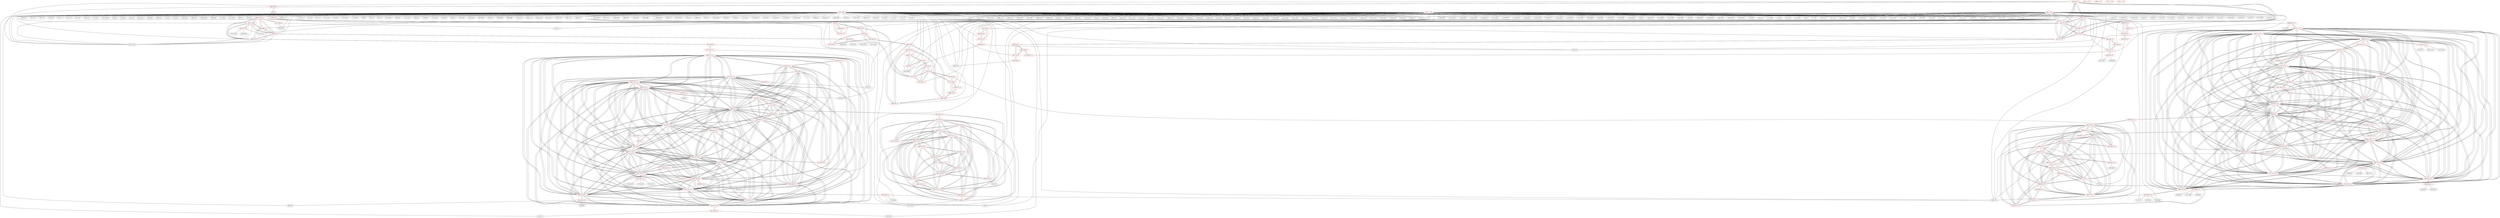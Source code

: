 graph {
	434 [label="(434) R35_T2" color=red]
	435 [label="(435) R52_T1"]
	433 [label="(433) T22_T1"]
	454 [label="(454) T14_T1"]
	455 [label="(455) T15_T1"]
	457 [label="(457) T17_T1"]
	456 [label="(456) T16_T1"]
	470 [label="(470) R35_T1"]
	435 [label="(435) R52_T1" color=red]
	440 [label="(440) D1"]
	434 [label="(434) R35_T2"]
	433 [label="(433) T22_T1"]
	436 [label="(436) R58_T1" color=red]
	437 [label="(437) R57_T1"]
	438 [label="(438) D2"]
	437 [label="(437) R57_T1" color=red]
	438 [label="(438) D2"]
	436 [label="(436) R58_T1"]
	438 [label="(438) D2" color=red]
	440 [label="(440) D1"]
	439 [label="(439) C8"]
	437 [label="(437) R57_T1"]
	436 [label="(436) R58_T1"]
	480 [label="(480) R15_P1"]
	439 [label="(439) C8" color=red]
	440 [label="(440) D1"]
	438 [label="(438) D2"]
	440 [label="(440) D1" color=red]
	438 [label="(438) D2"]
	439 [label="(439) C8"]
	435 [label="(435) R52_T1"]
	441 [label="(441) R36_T2" color=red]
	201 [label="(201) J10"]
	225 [label="(225) K2"]
	446 [label="(446) T18_T2"]
	442 [label="(442) R37_T2" color=red]
	315 [label="(315) U21"]
	311 [label="(311) C95"]
	309 [label="(309) R149"]
	447 [label="(447) T19_T2"]
	443 [label="(443) R38_T2" color=red]
	401 [label="(401) U17"]
	521 [label="(521) R24_T1_2"]
	448 [label="(448) T20_T2"]
	444 [label="(444) R39_T2" color=red]
	281 [label="(281) R126"]
	277 [label="(277) FB5"]
	286 [label="(286) JP13"]
	278 [label="(278) C92"]
	449 [label="(449) T21_T2"]
	445 [label="(445) R40_T2" color=red]
	448 [label="(448) T20_T2"]
	449 [label="(449) T21_T2"]
	447 [label="(447) T19_T2"]
	433 [label="(433) T22_T1"]
	446 [label="(446) T18_T2"]
	446 [label="(446) T18_T2" color=red]
	448 [label="(448) T20_T2"]
	449 [label="(449) T21_T2"]
	447 [label="(447) T19_T2"]
	445 [label="(445) R40_T2"]
	433 [label="(433) T22_T1"]
	441 [label="(441) R36_T2"]
	447 [label="(447) T19_T2" color=red]
	448 [label="(448) T20_T2"]
	449 [label="(449) T21_T2"]
	445 [label="(445) R40_T2"]
	433 [label="(433) T22_T1"]
	446 [label="(446) T18_T2"]
	442 [label="(442) R37_T2"]
	448 [label="(448) T20_T2" color=red]
	449 [label="(449) T21_T2"]
	447 [label="(447) T19_T2"]
	445 [label="(445) R40_T2"]
	433 [label="(433) T22_T1"]
	446 [label="(446) T18_T2"]
	443 [label="(443) R38_T2"]
	449 [label="(449) T21_T2" color=red]
	448 [label="(448) T20_T2"]
	447 [label="(447) T19_T2"]
	445 [label="(445) R40_T2"]
	433 [label="(433) T22_T1"]
	446 [label="(446) T18_T2"]
	444 [label="(444) R39_T2"]
	450 [label="(450) T10_T1" color=red]
	458 [label="(458) R23_T1"]
	466 [label="(466) R31_T1"]
	459 [label="(459) R27_T1"]
	451 [label="(451) T11_T1" color=red]
	463 [label="(463) R24_T1"]
	467 [label="(467) R32_T1"]
	460 [label="(460) R28_T1"]
	452 [label="(452) T12_T1" color=red]
	468 [label="(468) R33_T1"]
	461 [label="(461) R29_T1"]
	462 [label="(462) R25_T1"]
	453 [label="(453) T13_T1" color=red]
	469 [label="(469) R34_T1"]
	465 [label="(465) R30_T1"]
	464 [label="(464) R26_T1"]
	454 [label="(454) T14_T1" color=red]
	455 [label="(455) T15_T1"]
	457 [label="(457) T17_T1"]
	456 [label="(456) T16_T1"]
	470 [label="(470) R35_T1"]
	434 [label="(434) R35_T2"]
	466 [label="(466) R31_T1"]
	455 [label="(455) T15_T1" color=red]
	454 [label="(454) T14_T1"]
	457 [label="(457) T17_T1"]
	456 [label="(456) T16_T1"]
	470 [label="(470) R35_T1"]
	434 [label="(434) R35_T2"]
	467 [label="(467) R32_T1"]
	456 [label="(456) T16_T1" color=red]
	454 [label="(454) T14_T1"]
	455 [label="(455) T15_T1"]
	457 [label="(457) T17_T1"]
	470 [label="(470) R35_T1"]
	434 [label="(434) R35_T2"]
	468 [label="(468) R33_T1"]
	457 [label="(457) T17_T1" color=red]
	454 [label="(454) T14_T1"]
	455 [label="(455) T15_T1"]
	456 [label="(456) T16_T1"]
	470 [label="(470) R35_T1"]
	434 [label="(434) R35_T2"]
	469 [label="(469) R34_T1"]
	458 [label="(458) R23_T1" color=red]
	368 [label="(368) U16"]
	450 [label="(450) T10_T1"]
	459 [label="(459) R27_T1" color=red]
	466 [label="(466) R31_T1"]
	450 [label="(450) T10_T1"]
	460 [label="(460) R28_T1" color=red]
	467 [label="(467) R32_T1"]
	451 [label="(451) T11_T1"]
	461 [label="(461) R29_T1" color=red]
	468 [label="(468) R33_T1"]
	452 [label="(452) T12_T1"]
	462 [label="(462) R25_T1" color=red]
	429 [label="(429) R96"]
	427 [label="(427) D47"]
	452 [label="(452) T12_T1"]
	463 [label="(463) R24_T1" color=red]
	106 [label="(106) FB18"]
	101 [label="(101) U6"]
	451 [label="(451) T11_T1"]
	464 [label="(464) R26_T1" color=red]
	369 [label="(369) U25"]
	453 [label="(453) T13_T1"]
	465 [label="(465) R30_T1" color=red]
	453 [label="(453) T13_T1"]
	469 [label="(469) R34_T1"]
	471 [label="(471) R30_T1_T"]
	466 [label="(466) R31_T1" color=red]
	459 [label="(459) R27_T1"]
	450 [label="(450) T10_T1"]
	454 [label="(454) T14_T1"]
	467 [label="(467) R32_T1" color=red]
	455 [label="(455) T15_T1"]
	451 [label="(451) T11_T1"]
	460 [label="(460) R28_T1"]
	468 [label="(468) R33_T1" color=red]
	456 [label="(456) T16_T1"]
	461 [label="(461) R29_T1"]
	452 [label="(452) T12_T1"]
	469 [label="(469) R34_T1" color=red]
	457 [label="(457) T17_T1"]
	453 [label="(453) T13_T1"]
	465 [label="(465) R30_T1"]
	470 [label="(470) R35_T1" color=red]
	454 [label="(454) T14_T1"]
	455 [label="(455) T15_T1"]
	457 [label="(457) T17_T1"]
	456 [label="(456) T16_T1"]
	434 [label="(434) R35_T2"]
	471 [label="(471) R30_T1_T" color=red]
	465 [label="(465) R30_T1"]
	472 [label="(472) T3_P1" color=red]
	476 [label="(476) R14_P1"]
	477 [label="(477) T6_P1"]
	475 [label="(475) R13_P1"]
	474 [label="(474) R12_P1"]
	473 [label="(473) T2_P1"]
	473 [label="(473) T2_P1" color=red]
	475 [label="(475) R13_P1"]
	472 [label="(472) T3_P1"]
	474 [label="(474) R12_P1"]
	479 [label="(479) T5_P1"]
	480 [label="(480) R15_P1"]
	474 [label="(474) R12_P1" color=red]
	475 [label="(475) R13_P1"]
	472 [label="(472) T3_P1"]
	473 [label="(473) T2_P1"]
	475 [label="(475) R13_P1" color=red]
	489 [label="(489) T4_P1"]
	472 [label="(472) T3_P1"]
	474 [label="(474) R12_P1"]
	473 [label="(473) T2_P1"]
	476 [label="(476) R14_P1" color=red]
	75 [label="(75) J3"]
	472 [label="(472) T3_P1"]
	477 [label="(477) T6_P1"]
	477 [label="(477) T6_P1" color=red]
	476 [label="(476) R14_P1"]
	472 [label="(472) T3_P1"]
	486 [label="(486) R22_P1"]
	478 [label="(478) R17_P1"]
	478 [label="(478) R17_P1" color=red]
	486 [label="(486) R22_P1"]
	477 [label="(477) T6_P1"]
	479 [label="(479) T5_P1" color=red]
	473 [label="(473) T2_P1"]
	480 [label="(480) R15_P1"]
	481 [label="(481) R16_P1"]
	482 [label="(482) R20_P1"]
	480 [label="(480) R15_P1" color=red]
	438 [label="(438) D2"]
	473 [label="(473) T2_P1"]
	479 [label="(479) T5_P1"]
	481 [label="(481) R16_P1" color=red]
	479 [label="(479) T5_P1"]
	482 [label="(482) R20_P1"]
	482 [label="(482) R20_P1" color=red]
	483 [label="(483) T8_P1"]
	481 [label="(481) R16_P1"]
	479 [label="(479) T5_P1"]
	483 [label="(483) T8_P1" color=red]
	484 [label="(484) T9_P1"]
	485 [label="(485) R21_P1"]
	487 [label="(487) R19_P1"]
	482 [label="(482) R20_P1"]
	484 [label="(484) T9_P1" color=red]
	486 [label="(486) R22_P1"]
	485 [label="(485) R21_P1"]
	483 [label="(483) T8_P1"]
	487 [label="(487) R19_P1"]
	485 [label="(485) R21_P1" color=red]
	484 [label="(484) T9_P1"]
	483 [label="(483) T8_P1"]
	487 [label="(487) R19_P1"]
	486 [label="(486) R22_P1" color=red]
	484 [label="(484) T9_P1"]
	477 [label="(477) T6_P1"]
	478 [label="(478) R17_P1"]
	487 [label="(487) R19_P1" color=red]
	484 [label="(484) T9_P1"]
	485 [label="(485) R21_P1"]
	483 [label="(483) T8_P1"]
	488 [label="(488) T7_P1"]
	488 [label="(488) T7_P1" color=red]
	490 [label="(490) R1"]
	489 [label="(489) T4_P1"]
	106 [label="(106) FB18"]
	487 [label="(487) R19_P1"]
	489 [label="(489) T4_P1" color=red]
	475 [label="(475) R13_P1"]
	490 [label="(490) R1"]
	488 [label="(488) T7_P1"]
	106 [label="(106) FB18"]
	490 [label="(490) R1" color=red]
	489 [label="(489) T4_P1"]
	488 [label="(488) T7_P1"]
	106 [label="(106) FB18"]
	491 [label="(491) T22_T1_2" color=red]
	508 [label="(508) T10_T1_2"]
	509 [label="(509) T11_T1_2"]
	510 [label="(510) T12_T1_2"]
	511 [label="(511) T13_T1_2"]
	506 [label="(506) T20_T2_2"]
	512 [label="(512) T14_T1_2"]
	513 [label="(513) T15_T1_2"]
	504 [label="(504) T18_T2_2"]
	507 [label="(507) T21_T2_2"]
	505 [label="(505) T19_T2_2"]
	497 [label="(497) C8_2"]
	514 [label="(514) T16_T1_2"]
	515 [label="(515) T17_T1_2"]
	496 [label="(496) D2_2"]
	495 [label="(495) R57_T1_2"]
	492 [label="(492) R35_T2_2"]
	493 [label="(493) R52_T1_2"]
	503 [label="(503) R40_T2_2"]
	492 [label="(492) R35_T2_2" color=red]
	493 [label="(493) R52_T1_2"]
	491 [label="(491) T22_T1_2"]
	512 [label="(512) T14_T1_2"]
	513 [label="(513) T15_T1_2"]
	515 [label="(515) T17_T1_2"]
	514 [label="(514) T16_T1_2"]
	528 [label="(528) R35_T1_2"]
	493 [label="(493) R52_T1_2" color=red]
	498 [label="(498) D1_2"]
	492 [label="(492) R35_T2_2"]
	491 [label="(491) T22_T1_2"]
	494 [label="(494) R58_T1_2" color=red]
	496 [label="(496) D2_2"]
	503 [label="(503) R40_T2_2"]
	517 [label="(517) R27_T1_2"]
	518 [label="(518) R28_T1_2"]
	529 [label="(529) R29_T1_T_2"]
	523 [label="(523) R30_T1_2"]
	528 [label="(528) R35_T1_2"]
	495 [label="(495) R57_T1_2"]
	495 [label="(495) R57_T1_2" color=red]
	508 [label="(508) T10_T1_2"]
	509 [label="(509) T11_T1_2"]
	510 [label="(510) T12_T1_2"]
	511 [label="(511) T13_T1_2"]
	506 [label="(506) T20_T2_2"]
	512 [label="(512) T14_T1_2"]
	513 [label="(513) T15_T1_2"]
	504 [label="(504) T18_T2_2"]
	507 [label="(507) T21_T2_2"]
	505 [label="(505) T19_T2_2"]
	497 [label="(497) C8_2"]
	514 [label="(514) T16_T1_2"]
	515 [label="(515) T17_T1_2"]
	496 [label="(496) D2_2"]
	491 [label="(491) T22_T1_2"]
	494 [label="(494) R58_T1_2"]
	496 [label="(496) D2_2" color=red]
	494 [label="(494) R58_T1_2"]
	503 [label="(503) R40_T2_2"]
	517 [label="(517) R27_T1_2"]
	518 [label="(518) R28_T1_2"]
	529 [label="(529) R29_T1_T_2"]
	523 [label="(523) R30_T1_2"]
	528 [label="(528) R35_T1_2"]
	508 [label="(508) T10_T1_2"]
	509 [label="(509) T11_T1_2"]
	510 [label="(510) T12_T1_2"]
	511 [label="(511) T13_T1_2"]
	506 [label="(506) T20_T2_2"]
	512 [label="(512) T14_T1_2"]
	513 [label="(513) T15_T1_2"]
	504 [label="(504) T18_T2_2"]
	507 [label="(507) T21_T2_2"]
	505 [label="(505) T19_T2_2"]
	497 [label="(497) C8_2"]
	514 [label="(514) T16_T1_2"]
	515 [label="(515) T17_T1_2"]
	491 [label="(491) T22_T1_2"]
	495 [label="(495) R57_T1_2"]
	498 [label="(498) D1_2"]
	538 [label="(538) R15_P1_2"]
	497 [label="(497) C8_2" color=red]
	508 [label="(508) T10_T1_2"]
	509 [label="(509) T11_T1_2"]
	510 [label="(510) T12_T1_2"]
	511 [label="(511) T13_T1_2"]
	506 [label="(506) T20_T2_2"]
	512 [label="(512) T14_T1_2"]
	513 [label="(513) T15_T1_2"]
	504 [label="(504) T18_T2_2"]
	507 [label="(507) T21_T2_2"]
	505 [label="(505) T19_T2_2"]
	514 [label="(514) T16_T1_2"]
	515 [label="(515) T17_T1_2"]
	496 [label="(496) D2_2"]
	491 [label="(491) T22_T1_2"]
	495 [label="(495) R57_T1_2"]
	498 [label="(498) D1_2"]
	498 [label="(498) D1_2" color=red]
	496 [label="(496) D2_2"]
	497 [label="(497) C8_2"]
	493 [label="(493) R52_T1_2"]
	499 [label="(499) R36_T2_2" color=red]
	94 [label="(94) JP3"]
	62 [label="(62) U5"]
	93 [label="(93) R36"]
	504 [label="(504) T18_T2_2"]
	500 [label="(500) R37_T2_2" color=red]
	189 [label="(189) D33"]
	188 [label="(188) R135"]
	505 [label="(505) T19_T2_2"]
	501 [label="(501) R38_T2_2" color=red]
	421 [label="(421) J7"]
	418 [label="(418) FB7"]
	506 [label="(506) T20_T2_2"]
	502 [label="(502) R39_T2_2" color=red]
	62 [label="(62) U5"]
	368 [label="(368) U16"]
	100 [label="(100) R34"]
	507 [label="(507) T21_T2_2"]
	503 [label="(503) R40_T2_2" color=red]
	496 [label="(496) D2_2"]
	494 [label="(494) R58_T1_2"]
	517 [label="(517) R27_T1_2"]
	518 [label="(518) R28_T1_2"]
	529 [label="(529) R29_T1_T_2"]
	523 [label="(523) R30_T1_2"]
	528 [label="(528) R35_T1_2"]
	506 [label="(506) T20_T2_2"]
	507 [label="(507) T21_T2_2"]
	505 [label="(505) T19_T2_2"]
	491 [label="(491) T22_T1_2"]
	504 [label="(504) T18_T2_2"]
	504 [label="(504) T18_T2_2" color=red]
	508 [label="(508) T10_T1_2"]
	509 [label="(509) T11_T1_2"]
	510 [label="(510) T12_T1_2"]
	511 [label="(511) T13_T1_2"]
	506 [label="(506) T20_T2_2"]
	512 [label="(512) T14_T1_2"]
	513 [label="(513) T15_T1_2"]
	507 [label="(507) T21_T2_2"]
	505 [label="(505) T19_T2_2"]
	497 [label="(497) C8_2"]
	514 [label="(514) T16_T1_2"]
	515 [label="(515) T17_T1_2"]
	496 [label="(496) D2_2"]
	491 [label="(491) T22_T1_2"]
	495 [label="(495) R57_T1_2"]
	503 [label="(503) R40_T2_2"]
	499 [label="(499) R36_T2_2"]
	505 [label="(505) T19_T2_2" color=red]
	508 [label="(508) T10_T1_2"]
	509 [label="(509) T11_T1_2"]
	510 [label="(510) T12_T1_2"]
	511 [label="(511) T13_T1_2"]
	506 [label="(506) T20_T2_2"]
	512 [label="(512) T14_T1_2"]
	513 [label="(513) T15_T1_2"]
	504 [label="(504) T18_T2_2"]
	507 [label="(507) T21_T2_2"]
	497 [label="(497) C8_2"]
	514 [label="(514) T16_T1_2"]
	515 [label="(515) T17_T1_2"]
	496 [label="(496) D2_2"]
	491 [label="(491) T22_T1_2"]
	495 [label="(495) R57_T1_2"]
	503 [label="(503) R40_T2_2"]
	500 [label="(500) R37_T2_2"]
	506 [label="(506) T20_T2_2" color=red]
	508 [label="(508) T10_T1_2"]
	509 [label="(509) T11_T1_2"]
	510 [label="(510) T12_T1_2"]
	511 [label="(511) T13_T1_2"]
	512 [label="(512) T14_T1_2"]
	513 [label="(513) T15_T1_2"]
	504 [label="(504) T18_T2_2"]
	507 [label="(507) T21_T2_2"]
	505 [label="(505) T19_T2_2"]
	497 [label="(497) C8_2"]
	514 [label="(514) T16_T1_2"]
	515 [label="(515) T17_T1_2"]
	496 [label="(496) D2_2"]
	491 [label="(491) T22_T1_2"]
	495 [label="(495) R57_T1_2"]
	503 [label="(503) R40_T2_2"]
	501 [label="(501) R38_T2_2"]
	507 [label="(507) T21_T2_2" color=red]
	508 [label="(508) T10_T1_2"]
	509 [label="(509) T11_T1_2"]
	510 [label="(510) T12_T1_2"]
	511 [label="(511) T13_T1_2"]
	506 [label="(506) T20_T2_2"]
	512 [label="(512) T14_T1_2"]
	513 [label="(513) T15_T1_2"]
	504 [label="(504) T18_T2_2"]
	505 [label="(505) T19_T2_2"]
	497 [label="(497) C8_2"]
	514 [label="(514) T16_T1_2"]
	515 [label="(515) T17_T1_2"]
	496 [label="(496) D2_2"]
	491 [label="(491) T22_T1_2"]
	495 [label="(495) R57_T1_2"]
	503 [label="(503) R40_T2_2"]
	502 [label="(502) R39_T2_2"]
	508 [label="(508) T10_T1_2" color=red]
	509 [label="(509) T11_T1_2"]
	510 [label="(510) T12_T1_2"]
	511 [label="(511) T13_T1_2"]
	506 [label="(506) T20_T2_2"]
	512 [label="(512) T14_T1_2"]
	513 [label="(513) T15_T1_2"]
	504 [label="(504) T18_T2_2"]
	507 [label="(507) T21_T2_2"]
	505 [label="(505) T19_T2_2"]
	497 [label="(497) C8_2"]
	514 [label="(514) T16_T1_2"]
	515 [label="(515) T17_T1_2"]
	496 [label="(496) D2_2"]
	491 [label="(491) T22_T1_2"]
	495 [label="(495) R57_T1_2"]
	516 [label="(516) R23_T1_2"]
	524 [label="(524) R31_T1_2"]
	517 [label="(517) R27_T1_2"]
	509 [label="(509) T11_T1_2" color=red]
	508 [label="(508) T10_T1_2"]
	510 [label="(510) T12_T1_2"]
	511 [label="(511) T13_T1_2"]
	506 [label="(506) T20_T2_2"]
	512 [label="(512) T14_T1_2"]
	513 [label="(513) T15_T1_2"]
	504 [label="(504) T18_T2_2"]
	507 [label="(507) T21_T2_2"]
	505 [label="(505) T19_T2_2"]
	497 [label="(497) C8_2"]
	514 [label="(514) T16_T1_2"]
	515 [label="(515) T17_T1_2"]
	496 [label="(496) D2_2"]
	491 [label="(491) T22_T1_2"]
	495 [label="(495) R57_T1_2"]
	521 [label="(521) R24_T1_2"]
	525 [label="(525) R32_T1_2"]
	518 [label="(518) R28_T1_2"]
	510 [label="(510) T12_T1_2" color=red]
	508 [label="(508) T10_T1_2"]
	509 [label="(509) T11_T1_2"]
	511 [label="(511) T13_T1_2"]
	506 [label="(506) T20_T2_2"]
	512 [label="(512) T14_T1_2"]
	513 [label="(513) T15_T1_2"]
	504 [label="(504) T18_T2_2"]
	507 [label="(507) T21_T2_2"]
	505 [label="(505) T19_T2_2"]
	497 [label="(497) C8_2"]
	514 [label="(514) T16_T1_2"]
	515 [label="(515) T17_T1_2"]
	496 [label="(496) D2_2"]
	491 [label="(491) T22_T1_2"]
	495 [label="(495) R57_T1_2"]
	526 [label="(526) R33_T1_2"]
	519 [label="(519) R29_T1_2"]
	520 [label="(520) R25_T1_2"]
	511 [label="(511) T13_T1_2" color=red]
	508 [label="(508) T10_T1_2"]
	509 [label="(509) T11_T1_2"]
	510 [label="(510) T12_T1_2"]
	506 [label="(506) T20_T2_2"]
	512 [label="(512) T14_T1_2"]
	513 [label="(513) T15_T1_2"]
	504 [label="(504) T18_T2_2"]
	507 [label="(507) T21_T2_2"]
	505 [label="(505) T19_T2_2"]
	497 [label="(497) C8_2"]
	514 [label="(514) T16_T1_2"]
	515 [label="(515) T17_T1_2"]
	496 [label="(496) D2_2"]
	491 [label="(491) T22_T1_2"]
	495 [label="(495) R57_T1_2"]
	527 [label="(527) R34_T1_2"]
	523 [label="(523) R30_T1_2"]
	522 [label="(522) R26_T1_2"]
	512 [label="(512) T14_T1_2" color=red]
	508 [label="(508) T10_T1_2"]
	509 [label="(509) T11_T1_2"]
	510 [label="(510) T12_T1_2"]
	511 [label="(511) T13_T1_2"]
	506 [label="(506) T20_T2_2"]
	513 [label="(513) T15_T1_2"]
	504 [label="(504) T18_T2_2"]
	507 [label="(507) T21_T2_2"]
	505 [label="(505) T19_T2_2"]
	497 [label="(497) C8_2"]
	514 [label="(514) T16_T1_2"]
	515 [label="(515) T17_T1_2"]
	496 [label="(496) D2_2"]
	491 [label="(491) T22_T1_2"]
	495 [label="(495) R57_T1_2"]
	528 [label="(528) R35_T1_2"]
	492 [label="(492) R35_T2_2"]
	524 [label="(524) R31_T1_2"]
	513 [label="(513) T15_T1_2" color=red]
	508 [label="(508) T10_T1_2"]
	509 [label="(509) T11_T1_2"]
	510 [label="(510) T12_T1_2"]
	511 [label="(511) T13_T1_2"]
	506 [label="(506) T20_T2_2"]
	512 [label="(512) T14_T1_2"]
	504 [label="(504) T18_T2_2"]
	507 [label="(507) T21_T2_2"]
	505 [label="(505) T19_T2_2"]
	497 [label="(497) C8_2"]
	514 [label="(514) T16_T1_2"]
	515 [label="(515) T17_T1_2"]
	496 [label="(496) D2_2"]
	491 [label="(491) T22_T1_2"]
	495 [label="(495) R57_T1_2"]
	528 [label="(528) R35_T1_2"]
	492 [label="(492) R35_T2_2"]
	525 [label="(525) R32_T1_2"]
	514 [label="(514) T16_T1_2" color=red]
	508 [label="(508) T10_T1_2"]
	509 [label="(509) T11_T1_2"]
	510 [label="(510) T12_T1_2"]
	511 [label="(511) T13_T1_2"]
	506 [label="(506) T20_T2_2"]
	512 [label="(512) T14_T1_2"]
	513 [label="(513) T15_T1_2"]
	504 [label="(504) T18_T2_2"]
	507 [label="(507) T21_T2_2"]
	505 [label="(505) T19_T2_2"]
	497 [label="(497) C8_2"]
	515 [label="(515) T17_T1_2"]
	496 [label="(496) D2_2"]
	491 [label="(491) T22_T1_2"]
	495 [label="(495) R57_T1_2"]
	528 [label="(528) R35_T1_2"]
	492 [label="(492) R35_T2_2"]
	526 [label="(526) R33_T1_2"]
	515 [label="(515) T17_T1_2" color=red]
	508 [label="(508) T10_T1_2"]
	509 [label="(509) T11_T1_2"]
	510 [label="(510) T12_T1_2"]
	511 [label="(511) T13_T1_2"]
	506 [label="(506) T20_T2_2"]
	512 [label="(512) T14_T1_2"]
	513 [label="(513) T15_T1_2"]
	504 [label="(504) T18_T2_2"]
	507 [label="(507) T21_T2_2"]
	505 [label="(505) T19_T2_2"]
	497 [label="(497) C8_2"]
	514 [label="(514) T16_T1_2"]
	496 [label="(496) D2_2"]
	491 [label="(491) T22_T1_2"]
	495 [label="(495) R57_T1_2"]
	528 [label="(528) R35_T1_2"]
	492 [label="(492) R35_T2_2"]
	527 [label="(527) R34_T1_2"]
	516 [label="(516) R23_T1_2" color=red]
	80 [label="(80) JP1"]
	76 [label="(76) R32"]
	508 [label="(508) T10_T1_2"]
	517 [label="(517) R27_T1_2" color=red]
	496 [label="(496) D2_2"]
	494 [label="(494) R58_T1_2"]
	503 [label="(503) R40_T2_2"]
	518 [label="(518) R28_T1_2"]
	529 [label="(529) R29_T1_T_2"]
	523 [label="(523) R30_T1_2"]
	528 [label="(528) R35_T1_2"]
	524 [label="(524) R31_T1_2"]
	508 [label="(508) T10_T1_2"]
	518 [label="(518) R28_T1_2" color=red]
	496 [label="(496) D2_2"]
	494 [label="(494) R58_T1_2"]
	503 [label="(503) R40_T2_2"]
	517 [label="(517) R27_T1_2"]
	529 [label="(529) R29_T1_T_2"]
	523 [label="(523) R30_T1_2"]
	528 [label="(528) R35_T1_2"]
	525 [label="(525) R32_T1_2"]
	509 [label="(509) T11_T1_2"]
	519 [label="(519) R29_T1_2" color=red]
	526 [label="(526) R33_T1_2"]
	510 [label="(510) T12_T1_2"]
	529 [label="(529) R29_T1_T_2"]
	520 [label="(520) R25_T1_2" color=red]
	270 [label="(270) R122"]
	271 [label="(271) R125"]
	273 [label="(273) JP12"]
	510 [label="(510) T12_T1_2"]
	521 [label="(521) R24_T1_2" color=red]
	401 [label="(401) U17"]
	443 [label="(443) R38_T2"]
	509 [label="(509) T11_T1_2"]
	522 [label="(522) R26_T1_2" color=red]
	401 [label="(401) U17"]
	511 [label="(511) T13_T1_2"]
	523 [label="(523) R30_T1_2" color=red]
	496 [label="(496) D2_2"]
	494 [label="(494) R58_T1_2"]
	503 [label="(503) R40_T2_2"]
	517 [label="(517) R27_T1_2"]
	518 [label="(518) R28_T1_2"]
	529 [label="(529) R29_T1_T_2"]
	528 [label="(528) R35_T1_2"]
	511 [label="(511) T13_T1_2"]
	527 [label="(527) R34_T1_2"]
	524 [label="(524) R31_T1_2" color=red]
	517 [label="(517) R27_T1_2"]
	508 [label="(508) T10_T1_2"]
	512 [label="(512) T14_T1_2"]
	525 [label="(525) R32_T1_2" color=red]
	513 [label="(513) T15_T1_2"]
	509 [label="(509) T11_T1_2"]
	518 [label="(518) R28_T1_2"]
	526 [label="(526) R33_T1_2" color=red]
	514 [label="(514) T16_T1_2"]
	519 [label="(519) R29_T1_2"]
	510 [label="(510) T12_T1_2"]
	527 [label="(527) R34_T1_2" color=red]
	515 [label="(515) T17_T1_2"]
	511 [label="(511) T13_T1_2"]
	523 [label="(523) R30_T1_2"]
	528 [label="(528) R35_T1_2" color=red]
	496 [label="(496) D2_2"]
	494 [label="(494) R58_T1_2"]
	503 [label="(503) R40_T2_2"]
	517 [label="(517) R27_T1_2"]
	518 [label="(518) R28_T1_2"]
	529 [label="(529) R29_T1_T_2"]
	523 [label="(523) R30_T1_2"]
	512 [label="(512) T14_T1_2"]
	513 [label="(513) T15_T1_2"]
	515 [label="(515) T17_T1_2"]
	514 [label="(514) T16_T1_2"]
	492 [label="(492) R35_T2_2"]
	529 [label="(529) R29_T1_T_2" color=red]
	496 [label="(496) D2_2"]
	494 [label="(494) R58_T1_2"]
	503 [label="(503) R40_T2_2"]
	517 [label="(517) R27_T1_2"]
	518 [label="(518) R28_T1_2"]
	523 [label="(523) R30_T1_2"]
	528 [label="(528) R35_T1_2"]
	519 [label="(519) R29_T1_2"]
	530 [label="(530) T3_P1_2" color=red]
	547 [label="(547) T4_P1_2"]
	546 [label="(546) T7_P1_2"]
	537 [label="(537) T5_P1_2"]
	542 [label="(542) T9_P1_2"]
	541 [label="(541) T8_P1_2"]
	535 [label="(535) T6_P1_2"]
	531 [label="(531) T2_P1_2"]
	534 [label="(534) R14_P1_2"]
	533 [label="(533) R13_P1_2"]
	532 [label="(532) R12_P1_2"]
	531 [label="(531) T2_P1_2" color=red]
	530 [label="(530) T3_P1_2"]
	547 [label="(547) T4_P1_2"]
	546 [label="(546) T7_P1_2"]
	537 [label="(537) T5_P1_2"]
	542 [label="(542) T9_P1_2"]
	541 [label="(541) T8_P1_2"]
	535 [label="(535) T6_P1_2"]
	533 [label="(533) R13_P1_2"]
	532 [label="(532) R12_P1_2"]
	538 [label="(538) R15_P1_2"]
	532 [label="(532) R12_P1_2" color=red]
	543 [label="(543) R21_P1_2"]
	539 [label="(539) R16_P1_2"]
	536 [label="(536) R17_P1_2"]
	548 [label="(548) R1_2"]
	533 [label="(533) R13_P1_2"]
	530 [label="(530) T3_P1_2"]
	531 [label="(531) T2_P1_2"]
	533 [label="(533) R13_P1_2" color=red]
	547 [label="(547) T4_P1_2"]
	530 [label="(530) T3_P1_2"]
	532 [label="(532) R12_P1_2"]
	531 [label="(531) T2_P1_2"]
	534 [label="(534) R14_P1_2" color=red]
	67 [label="(67) D8"]
	530 [label="(530) T3_P1_2"]
	535 [label="(535) T6_P1_2"]
	535 [label="(535) T6_P1_2" color=red]
	530 [label="(530) T3_P1_2"]
	547 [label="(547) T4_P1_2"]
	546 [label="(546) T7_P1_2"]
	537 [label="(537) T5_P1_2"]
	542 [label="(542) T9_P1_2"]
	541 [label="(541) T8_P1_2"]
	531 [label="(531) T2_P1_2"]
	534 [label="(534) R14_P1_2"]
	544 [label="(544) R22_P1_2"]
	536 [label="(536) R17_P1_2"]
	536 [label="(536) R17_P1_2" color=red]
	543 [label="(543) R21_P1_2"]
	539 [label="(539) R16_P1_2"]
	532 [label="(532) R12_P1_2"]
	548 [label="(548) R1_2"]
	544 [label="(544) R22_P1_2"]
	535 [label="(535) T6_P1_2"]
	537 [label="(537) T5_P1_2" color=red]
	530 [label="(530) T3_P1_2"]
	547 [label="(547) T4_P1_2"]
	546 [label="(546) T7_P1_2"]
	542 [label="(542) T9_P1_2"]
	541 [label="(541) T8_P1_2"]
	535 [label="(535) T6_P1_2"]
	531 [label="(531) T2_P1_2"]
	538 [label="(538) R15_P1_2"]
	539 [label="(539) R16_P1_2"]
	540 [label="(540) R20_P1_2"]
	538 [label="(538) R15_P1_2" color=red]
	496 [label="(496) D2_2"]
	531 [label="(531) T2_P1_2"]
	537 [label="(537) T5_P1_2"]
	539 [label="(539) R16_P1_2" color=red]
	543 [label="(543) R21_P1_2"]
	532 [label="(532) R12_P1_2"]
	536 [label="(536) R17_P1_2"]
	548 [label="(548) R1_2"]
	537 [label="(537) T5_P1_2"]
	540 [label="(540) R20_P1_2"]
	540 [label="(540) R20_P1_2" color=red]
	541 [label="(541) T8_P1_2"]
	539 [label="(539) R16_P1_2"]
	537 [label="(537) T5_P1_2"]
	541 [label="(541) T8_P1_2" color=red]
	530 [label="(530) T3_P1_2"]
	547 [label="(547) T4_P1_2"]
	546 [label="(546) T7_P1_2"]
	537 [label="(537) T5_P1_2"]
	542 [label="(542) T9_P1_2"]
	535 [label="(535) T6_P1_2"]
	531 [label="(531) T2_P1_2"]
	543 [label="(543) R21_P1_2"]
	545 [label="(545) R19_P1_2"]
	540 [label="(540) R20_P1_2"]
	542 [label="(542) T9_P1_2" color=red]
	544 [label="(544) R22_P1_2"]
	530 [label="(530) T3_P1_2"]
	547 [label="(547) T4_P1_2"]
	546 [label="(546) T7_P1_2"]
	537 [label="(537) T5_P1_2"]
	541 [label="(541) T8_P1_2"]
	535 [label="(535) T6_P1_2"]
	531 [label="(531) T2_P1_2"]
	543 [label="(543) R21_P1_2"]
	545 [label="(545) R19_P1_2"]
	543 [label="(543) R21_P1_2" color=red]
	539 [label="(539) R16_P1_2"]
	532 [label="(532) R12_P1_2"]
	536 [label="(536) R17_P1_2"]
	548 [label="(548) R1_2"]
	542 [label="(542) T9_P1_2"]
	541 [label="(541) T8_P1_2"]
	545 [label="(545) R19_P1_2"]
	544 [label="(544) R22_P1_2" color=red]
	542 [label="(542) T9_P1_2"]
	535 [label="(535) T6_P1_2"]
	536 [label="(536) R17_P1_2"]
	545 [label="(545) R19_P1_2" color=red]
	542 [label="(542) T9_P1_2"]
	543 [label="(543) R21_P1_2"]
	541 [label="(541) T8_P1_2"]
	546 [label="(546) T7_P1_2"]
	546 [label="(546) T7_P1_2" color=red]
	530 [label="(530) T3_P1_2"]
	547 [label="(547) T4_P1_2"]
	537 [label="(537) T5_P1_2"]
	542 [label="(542) T9_P1_2"]
	541 [label="(541) T8_P1_2"]
	535 [label="(535) T6_P1_2"]
	531 [label="(531) T2_P1_2"]
	548 [label="(548) R1_2"]
	223 [label="(223) C104"]
	545 [label="(545) R19_P1_2"]
	547 [label="(547) T4_P1_2" color=red]
	530 [label="(530) T3_P1_2"]
	546 [label="(546) T7_P1_2"]
	537 [label="(537) T5_P1_2"]
	542 [label="(542) T9_P1_2"]
	541 [label="(541) T8_P1_2"]
	535 [label="(535) T6_P1_2"]
	531 [label="(531) T2_P1_2"]
	533 [label="(533) R13_P1_2"]
	548 [label="(548) R1_2"]
	223 [label="(223) C104"]
	548 [label="(548) R1_2" color=red]
	547 [label="(547) T4_P1_2"]
	546 [label="(546) T7_P1_2"]
	223 [label="(223) C104"]
	543 [label="(543) R21_P1_2"]
	539 [label="(539) R16_P1_2"]
	532 [label="(532) R12_P1_2"]
	536 [label="(536) R17_P1_2"]
	549 [label="(549) T22_T1_3" color=red]
	566 [label="(566) T10_T1_3"]
	567 [label="(567) T11_T1_3"]
	568 [label="(568) T12_T1_3"]
	569 [label="(569) T13_T1_3"]
	564 [label="(564) T20_T2_3"]
	570 [label="(570) T14_T1_3"]
	571 [label="(571) T15_T1_3"]
	562 [label="(562) T18_T2_3"]
	565 [label="(565) T21_T2_3"]
	563 [label="(563) T19_T2_3"]
	555 [label="(555) C8_3"]
	572 [label="(572) T16_T1_3"]
	573 [label="(573) T17_T1_3"]
	554 [label="(554) D2_3"]
	553 [label="(553) R57_T1_3"]
	550 [label="(550) R35_T2_3"]
	551 [label="(551) R52_T1_3"]
	561 [label="(561) R40_T2_3"]
	550 [label="(550) R35_T2_3" color=red]
	551 [label="(551) R52_T1_3"]
	549 [label="(549) T22_T1_3"]
	570 [label="(570) T14_T1_3"]
	571 [label="(571) T15_T1_3"]
	573 [label="(573) T17_T1_3"]
	572 [label="(572) T16_T1_3"]
	586 [label="(586) R35_T1_3"]
	551 [label="(551) R52_T1_3" color=red]
	556 [label="(556) D1_3"]
	550 [label="(550) R35_T2_3"]
	549 [label="(549) T22_T1_3"]
	552 [label="(552) R58_T1_3" color=red]
	554 [label="(554) D2_3"]
	561 [label="(561) R40_T2_3"]
	575 [label="(575) R27_T1_3"]
	576 [label="(576) R28_T1_3"]
	577 [label="(577) R29_T1_3"]
	581 [label="(581) R30_T1_3"]
	586 [label="(586) R35_T1_3"]
	553 [label="(553) R57_T1_3"]
	553 [label="(553) R57_T1_3" color=red]
	566 [label="(566) T10_T1_3"]
	567 [label="(567) T11_T1_3"]
	568 [label="(568) T12_T1_3"]
	569 [label="(569) T13_T1_3"]
	564 [label="(564) T20_T2_3"]
	570 [label="(570) T14_T1_3"]
	571 [label="(571) T15_T1_3"]
	562 [label="(562) T18_T2_3"]
	565 [label="(565) T21_T2_3"]
	563 [label="(563) T19_T2_3"]
	555 [label="(555) C8_3"]
	572 [label="(572) T16_T1_3"]
	573 [label="(573) T17_T1_3"]
	554 [label="(554) D2_3"]
	549 [label="(549) T22_T1_3"]
	552 [label="(552) R58_T1_3"]
	554 [label="(554) D2_3" color=red]
	552 [label="(552) R58_T1_3"]
	561 [label="(561) R40_T2_3"]
	575 [label="(575) R27_T1_3"]
	576 [label="(576) R28_T1_3"]
	577 [label="(577) R29_T1_3"]
	581 [label="(581) R30_T1_3"]
	586 [label="(586) R35_T1_3"]
	566 [label="(566) T10_T1_3"]
	567 [label="(567) T11_T1_3"]
	568 [label="(568) T12_T1_3"]
	569 [label="(569) T13_T1_3"]
	564 [label="(564) T20_T2_3"]
	570 [label="(570) T14_T1_3"]
	571 [label="(571) T15_T1_3"]
	562 [label="(562) T18_T2_3"]
	565 [label="(565) T21_T2_3"]
	563 [label="(563) T19_T2_3"]
	555 [label="(555) C8_3"]
	572 [label="(572) T16_T1_3"]
	573 [label="(573) T17_T1_3"]
	549 [label="(549) T22_T1_3"]
	553 [label="(553) R57_T1_3"]
	556 [label="(556) D1_3"]
	596 [label="(596) R15_P1_3"]
	555 [label="(555) C8_3" color=red]
	566 [label="(566) T10_T1_3"]
	567 [label="(567) T11_T1_3"]
	568 [label="(568) T12_T1_3"]
	569 [label="(569) T13_T1_3"]
	564 [label="(564) T20_T2_3"]
	570 [label="(570) T14_T1_3"]
	571 [label="(571) T15_T1_3"]
	562 [label="(562) T18_T2_3"]
	565 [label="(565) T21_T2_3"]
	563 [label="(563) T19_T2_3"]
	572 [label="(572) T16_T1_3"]
	573 [label="(573) T17_T1_3"]
	554 [label="(554) D2_3"]
	549 [label="(549) T22_T1_3"]
	553 [label="(553) R57_T1_3"]
	556 [label="(556) D1_3"]
	556 [label="(556) D1_3" color=red]
	554 [label="(554) D2_3"]
	555 [label="(555) C8_3"]
	551 [label="(551) R52_T1_3"]
	557 [label="(557) R36_T2_3" color=red]
	247 [label="(247) R56"]
	249 [label="(249) JP8"]
	246 [label="(246) R52"]
	562 [label="(562) T18_T2_3"]
	558 [label="(558) R37_T2_3" color=red]
	368 [label="(368) U16"]
	563 [label="(563) T19_T2_3"]
	559 [label="(559) R38_T2_3" color=red]
	368 [label="(368) U16"]
	111 [label="(111) U9"]
	362 [label="(362) R93"]
	120 [label="(120) TR2"]
	564 [label="(564) T20_T2_3"]
	560 [label="(560) R39_T2_3" color=red]
	183 [label="(183) TH3"]
	200 [label="(200) J15"]
	565 [label="(565) T21_T2_3"]
	561 [label="(561) R40_T2_3" color=red]
	554 [label="(554) D2_3"]
	552 [label="(552) R58_T1_3"]
	575 [label="(575) R27_T1_3"]
	576 [label="(576) R28_T1_3"]
	577 [label="(577) R29_T1_3"]
	581 [label="(581) R30_T1_3"]
	586 [label="(586) R35_T1_3"]
	564 [label="(564) T20_T2_3"]
	565 [label="(565) T21_T2_3"]
	563 [label="(563) T19_T2_3"]
	549 [label="(549) T22_T1_3"]
	562 [label="(562) T18_T2_3"]
	562 [label="(562) T18_T2_3" color=red]
	566 [label="(566) T10_T1_3"]
	567 [label="(567) T11_T1_3"]
	568 [label="(568) T12_T1_3"]
	569 [label="(569) T13_T1_3"]
	564 [label="(564) T20_T2_3"]
	570 [label="(570) T14_T1_3"]
	571 [label="(571) T15_T1_3"]
	565 [label="(565) T21_T2_3"]
	563 [label="(563) T19_T2_3"]
	555 [label="(555) C8_3"]
	572 [label="(572) T16_T1_3"]
	573 [label="(573) T17_T1_3"]
	554 [label="(554) D2_3"]
	549 [label="(549) T22_T1_3"]
	553 [label="(553) R57_T1_3"]
	561 [label="(561) R40_T2_3"]
	557 [label="(557) R36_T2_3"]
	563 [label="(563) T19_T2_3" color=red]
	566 [label="(566) T10_T1_3"]
	567 [label="(567) T11_T1_3"]
	568 [label="(568) T12_T1_3"]
	569 [label="(569) T13_T1_3"]
	564 [label="(564) T20_T2_3"]
	570 [label="(570) T14_T1_3"]
	571 [label="(571) T15_T1_3"]
	562 [label="(562) T18_T2_3"]
	565 [label="(565) T21_T2_3"]
	555 [label="(555) C8_3"]
	572 [label="(572) T16_T1_3"]
	573 [label="(573) T17_T1_3"]
	554 [label="(554) D2_3"]
	549 [label="(549) T22_T1_3"]
	553 [label="(553) R57_T1_3"]
	561 [label="(561) R40_T2_3"]
	558 [label="(558) R37_T2_3"]
	564 [label="(564) T20_T2_3" color=red]
	566 [label="(566) T10_T1_3"]
	567 [label="(567) T11_T1_3"]
	568 [label="(568) T12_T1_3"]
	569 [label="(569) T13_T1_3"]
	570 [label="(570) T14_T1_3"]
	571 [label="(571) T15_T1_3"]
	562 [label="(562) T18_T2_3"]
	565 [label="(565) T21_T2_3"]
	563 [label="(563) T19_T2_3"]
	555 [label="(555) C8_3"]
	572 [label="(572) T16_T1_3"]
	573 [label="(573) T17_T1_3"]
	554 [label="(554) D2_3"]
	549 [label="(549) T22_T1_3"]
	553 [label="(553) R57_T1_3"]
	561 [label="(561) R40_T2_3"]
	559 [label="(559) R38_T2_3"]
	565 [label="(565) T21_T2_3" color=red]
	566 [label="(566) T10_T1_3"]
	567 [label="(567) T11_T1_3"]
	568 [label="(568) T12_T1_3"]
	569 [label="(569) T13_T1_3"]
	564 [label="(564) T20_T2_3"]
	570 [label="(570) T14_T1_3"]
	571 [label="(571) T15_T1_3"]
	562 [label="(562) T18_T2_3"]
	563 [label="(563) T19_T2_3"]
	555 [label="(555) C8_3"]
	572 [label="(572) T16_T1_3"]
	573 [label="(573) T17_T1_3"]
	554 [label="(554) D2_3"]
	549 [label="(549) T22_T1_3"]
	553 [label="(553) R57_T1_3"]
	561 [label="(561) R40_T2_3"]
	560 [label="(560) R39_T2_3"]
	566 [label="(566) T10_T1_3" color=red]
	567 [label="(567) T11_T1_3"]
	568 [label="(568) T12_T1_3"]
	569 [label="(569) T13_T1_3"]
	564 [label="(564) T20_T2_3"]
	570 [label="(570) T14_T1_3"]
	571 [label="(571) T15_T1_3"]
	562 [label="(562) T18_T2_3"]
	565 [label="(565) T21_T2_3"]
	563 [label="(563) T19_T2_3"]
	555 [label="(555) C8_3"]
	572 [label="(572) T16_T1_3"]
	573 [label="(573) T17_T1_3"]
	554 [label="(554) D2_3"]
	549 [label="(549) T22_T1_3"]
	553 [label="(553) R57_T1_3"]
	574 [label="(574) R23_T1_3"]
	582 [label="(582) R31_T1_3"]
	575 [label="(575) R27_T1_3"]
	567 [label="(567) T11_T1_3" color=red]
	566 [label="(566) T10_T1_3"]
	568 [label="(568) T12_T1_3"]
	569 [label="(569) T13_T1_3"]
	564 [label="(564) T20_T2_3"]
	570 [label="(570) T14_T1_3"]
	571 [label="(571) T15_T1_3"]
	562 [label="(562) T18_T2_3"]
	565 [label="(565) T21_T2_3"]
	563 [label="(563) T19_T2_3"]
	555 [label="(555) C8_3"]
	572 [label="(572) T16_T1_3"]
	573 [label="(573) T17_T1_3"]
	554 [label="(554) D2_3"]
	549 [label="(549) T22_T1_3"]
	553 [label="(553) R57_T1_3"]
	579 [label="(579) R24_T1_3"]
	583 [label="(583) R32_T1_3"]
	576 [label="(576) R28_T1_3"]
	568 [label="(568) T12_T1_3" color=red]
	566 [label="(566) T10_T1_3"]
	567 [label="(567) T11_T1_3"]
	569 [label="(569) T13_T1_3"]
	564 [label="(564) T20_T2_3"]
	570 [label="(570) T14_T1_3"]
	571 [label="(571) T15_T1_3"]
	562 [label="(562) T18_T2_3"]
	565 [label="(565) T21_T2_3"]
	563 [label="(563) T19_T2_3"]
	555 [label="(555) C8_3"]
	572 [label="(572) T16_T1_3"]
	573 [label="(573) T17_T1_3"]
	554 [label="(554) D2_3"]
	549 [label="(549) T22_T1_3"]
	553 [label="(553) R57_T1_3"]
	584 [label="(584) R33_T1_3"]
	587 [label="(587) R29_T1_T_3"]
	578 [label="(578) R25_T1_3"]
	569 [label="(569) T13_T1_3" color=red]
	566 [label="(566) T10_T1_3"]
	567 [label="(567) T11_T1_3"]
	568 [label="(568) T12_T1_3"]
	564 [label="(564) T20_T2_3"]
	570 [label="(570) T14_T1_3"]
	571 [label="(571) T15_T1_3"]
	562 [label="(562) T18_T2_3"]
	565 [label="(565) T21_T2_3"]
	563 [label="(563) T19_T2_3"]
	555 [label="(555) C8_3"]
	572 [label="(572) T16_T1_3"]
	573 [label="(573) T17_T1_3"]
	554 [label="(554) D2_3"]
	549 [label="(549) T22_T1_3"]
	553 [label="(553) R57_T1_3"]
	585 [label="(585) R34_T1_3"]
	581 [label="(581) R30_T1_3"]
	580 [label="(580) R26_T1_3"]
	570 [label="(570) T14_T1_3" color=red]
	566 [label="(566) T10_T1_3"]
	567 [label="(567) T11_T1_3"]
	568 [label="(568) T12_T1_3"]
	569 [label="(569) T13_T1_3"]
	564 [label="(564) T20_T2_3"]
	571 [label="(571) T15_T1_3"]
	562 [label="(562) T18_T2_3"]
	565 [label="(565) T21_T2_3"]
	563 [label="(563) T19_T2_3"]
	555 [label="(555) C8_3"]
	572 [label="(572) T16_T1_3"]
	573 [label="(573) T17_T1_3"]
	554 [label="(554) D2_3"]
	549 [label="(549) T22_T1_3"]
	553 [label="(553) R57_T1_3"]
	586 [label="(586) R35_T1_3"]
	550 [label="(550) R35_T2_3"]
	582 [label="(582) R31_T1_3"]
	571 [label="(571) T15_T1_3" color=red]
	566 [label="(566) T10_T1_3"]
	567 [label="(567) T11_T1_3"]
	568 [label="(568) T12_T1_3"]
	569 [label="(569) T13_T1_3"]
	564 [label="(564) T20_T2_3"]
	570 [label="(570) T14_T1_3"]
	562 [label="(562) T18_T2_3"]
	565 [label="(565) T21_T2_3"]
	563 [label="(563) T19_T2_3"]
	555 [label="(555) C8_3"]
	572 [label="(572) T16_T1_3"]
	573 [label="(573) T17_T1_3"]
	554 [label="(554) D2_3"]
	549 [label="(549) T22_T1_3"]
	553 [label="(553) R57_T1_3"]
	586 [label="(586) R35_T1_3"]
	550 [label="(550) R35_T2_3"]
	583 [label="(583) R32_T1_3"]
	572 [label="(572) T16_T1_3" color=red]
	566 [label="(566) T10_T1_3"]
	567 [label="(567) T11_T1_3"]
	568 [label="(568) T12_T1_3"]
	569 [label="(569) T13_T1_3"]
	564 [label="(564) T20_T2_3"]
	570 [label="(570) T14_T1_3"]
	571 [label="(571) T15_T1_3"]
	562 [label="(562) T18_T2_3"]
	565 [label="(565) T21_T2_3"]
	563 [label="(563) T19_T2_3"]
	555 [label="(555) C8_3"]
	573 [label="(573) T17_T1_3"]
	554 [label="(554) D2_3"]
	549 [label="(549) T22_T1_3"]
	553 [label="(553) R57_T1_3"]
	586 [label="(586) R35_T1_3"]
	550 [label="(550) R35_T2_3"]
	584 [label="(584) R33_T1_3"]
	573 [label="(573) T17_T1_3" color=red]
	566 [label="(566) T10_T1_3"]
	567 [label="(567) T11_T1_3"]
	568 [label="(568) T12_T1_3"]
	569 [label="(569) T13_T1_3"]
	564 [label="(564) T20_T2_3"]
	570 [label="(570) T14_T1_3"]
	571 [label="(571) T15_T1_3"]
	562 [label="(562) T18_T2_3"]
	565 [label="(565) T21_T2_3"]
	563 [label="(563) T19_T2_3"]
	555 [label="(555) C8_3"]
	572 [label="(572) T16_T1_3"]
	554 [label="(554) D2_3"]
	549 [label="(549) T22_T1_3"]
	553 [label="(553) R57_T1_3"]
	586 [label="(586) R35_T1_3"]
	550 [label="(550) R35_T2_3"]
	585 [label="(585) R34_T1_3"]
	574 [label="(574) R23_T1_3" color=red]
	313 [label="(313) C97"]
	307 [label="(307) R141"]
	312 [label="(312) R150"]
	566 [label="(566) T10_T1_3"]
	575 [label="(575) R27_T1_3" color=red]
	554 [label="(554) D2_3"]
	552 [label="(552) R58_T1_3"]
	561 [label="(561) R40_T2_3"]
	576 [label="(576) R28_T1_3"]
	577 [label="(577) R29_T1_3"]
	581 [label="(581) R30_T1_3"]
	586 [label="(586) R35_T1_3"]
	582 [label="(582) R31_T1_3"]
	566 [label="(566) T10_T1_3"]
	576 [label="(576) R28_T1_3" color=red]
	554 [label="(554) D2_3"]
	552 [label="(552) R58_T1_3"]
	561 [label="(561) R40_T2_3"]
	575 [label="(575) R27_T1_3"]
	577 [label="(577) R29_T1_3"]
	581 [label="(581) R30_T1_3"]
	586 [label="(586) R35_T1_3"]
	583 [label="(583) R32_T1_3"]
	567 [label="(567) T11_T1_3"]
	577 [label="(577) R29_T1_3" color=red]
	554 [label="(554) D2_3"]
	552 [label="(552) R58_T1_3"]
	561 [label="(561) R40_T2_3"]
	575 [label="(575) R27_T1_3"]
	576 [label="(576) R28_T1_3"]
	581 [label="(581) R30_T1_3"]
	586 [label="(586) R35_T1_3"]
	587 [label="(587) R29_T1_T_3"]
	578 [label="(578) R25_T1_3" color=red]
	368 [label="(368) U16"]
	568 [label="(568) T12_T1_3"]
	579 [label="(579) R24_T1_3" color=red]
	293 [label="(293) U18"]
	306 [label="(306) Q1"]
	299 [label="(299) R83"]
	567 [label="(567) T11_T1_3"]
	580 [label="(580) R26_T1_3" color=red]
	71 [label="(71) C26"]
	101 [label="(101) U6"]
	569 [label="(569) T13_T1_3"]
	581 [label="(581) R30_T1_3" color=red]
	554 [label="(554) D2_3"]
	552 [label="(552) R58_T1_3"]
	561 [label="(561) R40_T2_3"]
	575 [label="(575) R27_T1_3"]
	576 [label="(576) R28_T1_3"]
	577 [label="(577) R29_T1_3"]
	586 [label="(586) R35_T1_3"]
	569 [label="(569) T13_T1_3"]
	585 [label="(585) R34_T1_3"]
	582 [label="(582) R31_T1_3" color=red]
	575 [label="(575) R27_T1_3"]
	566 [label="(566) T10_T1_3"]
	570 [label="(570) T14_T1_3"]
	583 [label="(583) R32_T1_3" color=red]
	571 [label="(571) T15_T1_3"]
	567 [label="(567) T11_T1_3"]
	576 [label="(576) R28_T1_3"]
	584 [label="(584) R33_T1_3" color=red]
	572 [label="(572) T16_T1_3"]
	587 [label="(587) R29_T1_T_3"]
	568 [label="(568) T12_T1_3"]
	585 [label="(585) R34_T1_3" color=red]
	573 [label="(573) T17_T1_3"]
	569 [label="(569) T13_T1_3"]
	581 [label="(581) R30_T1_3"]
	586 [label="(586) R35_T1_3" color=red]
	554 [label="(554) D2_3"]
	552 [label="(552) R58_T1_3"]
	561 [label="(561) R40_T2_3"]
	575 [label="(575) R27_T1_3"]
	576 [label="(576) R28_T1_3"]
	577 [label="(577) R29_T1_3"]
	581 [label="(581) R30_T1_3"]
	570 [label="(570) T14_T1_3"]
	571 [label="(571) T15_T1_3"]
	573 [label="(573) T17_T1_3"]
	572 [label="(572) T16_T1_3"]
	550 [label="(550) R35_T2_3"]
	587 [label="(587) R29_T1_T_3" color=red]
	584 [label="(584) R33_T1_3"]
	568 [label="(568) T12_T1_3"]
	577 [label="(577) R29_T1_3"]
	588 [label="(588) T3_P1_3" color=red]
	605 [label="(605) T4_P1_3"]
	604 [label="(604) T7_P1_3"]
	595 [label="(595) T5_P1_3"]
	600 [label="(600) T9_P1_3"]
	599 [label="(599) T8_P1_3"]
	593 [label="(593) T6_P1_3"]
	589 [label="(589) T2_P1_3"]
	592 [label="(592) R14_P1_3"]
	591 [label="(591) R13_P1_3"]
	590 [label="(590) R12_P1_3"]
	589 [label="(589) T2_P1_3" color=red]
	588 [label="(588) T3_P1_3"]
	605 [label="(605) T4_P1_3"]
	604 [label="(604) T7_P1_3"]
	595 [label="(595) T5_P1_3"]
	600 [label="(600) T9_P1_3"]
	599 [label="(599) T8_P1_3"]
	593 [label="(593) T6_P1_3"]
	591 [label="(591) R13_P1_3"]
	590 [label="(590) R12_P1_3"]
	596 [label="(596) R15_P1_3"]
	590 [label="(590) R12_P1_3" color=red]
	601 [label="(601) R21_P1_3"]
	597 [label="(597) R16_P1_3"]
	594 [label="(594) R17_P1_3"]
	606 [label="(606) R1_3"]
	591 [label="(591) R13_P1_3"]
	588 [label="(588) T3_P1_3"]
	589 [label="(589) T2_P1_3"]
	591 [label="(591) R13_P1_3" color=red]
	605 [label="(605) T4_P1_3"]
	588 [label="(588) T3_P1_3"]
	590 [label="(590) R12_P1_3"]
	589 [label="(589) T2_P1_3"]
	592 [label="(592) R14_P1_3" color=red]
	105 [label="(105) FB12"]
	588 [label="(588) T3_P1_3"]
	593 [label="(593) T6_P1_3"]
	593 [label="(593) T6_P1_3" color=red]
	588 [label="(588) T3_P1_3"]
	605 [label="(605) T4_P1_3"]
	604 [label="(604) T7_P1_3"]
	595 [label="(595) T5_P1_3"]
	600 [label="(600) T9_P1_3"]
	599 [label="(599) T8_P1_3"]
	589 [label="(589) T2_P1_3"]
	592 [label="(592) R14_P1_3"]
	602 [label="(602) R22_P1_3"]
	594 [label="(594) R17_P1_3"]
	594 [label="(594) R17_P1_3" color=red]
	601 [label="(601) R21_P1_3"]
	597 [label="(597) R16_P1_3"]
	590 [label="(590) R12_P1_3"]
	606 [label="(606) R1_3"]
	602 [label="(602) R22_P1_3"]
	593 [label="(593) T6_P1_3"]
	595 [label="(595) T5_P1_3" color=red]
	588 [label="(588) T3_P1_3"]
	605 [label="(605) T4_P1_3"]
	604 [label="(604) T7_P1_3"]
	600 [label="(600) T9_P1_3"]
	599 [label="(599) T8_P1_3"]
	593 [label="(593) T6_P1_3"]
	589 [label="(589) T2_P1_3"]
	596 [label="(596) R15_P1_3"]
	597 [label="(597) R16_P1_3"]
	598 [label="(598) R20_P1_3"]
	596 [label="(596) R15_P1_3" color=red]
	554 [label="(554) D2_3"]
	589 [label="(589) T2_P1_3"]
	595 [label="(595) T5_P1_3"]
	597 [label="(597) R16_P1_3" color=red]
	601 [label="(601) R21_P1_3"]
	590 [label="(590) R12_P1_3"]
	594 [label="(594) R17_P1_3"]
	606 [label="(606) R1_3"]
	595 [label="(595) T5_P1_3"]
	598 [label="(598) R20_P1_3"]
	598 [label="(598) R20_P1_3" color=red]
	599 [label="(599) T8_P1_3"]
	597 [label="(597) R16_P1_3"]
	595 [label="(595) T5_P1_3"]
	599 [label="(599) T8_P1_3" color=red]
	588 [label="(588) T3_P1_3"]
	605 [label="(605) T4_P1_3"]
	604 [label="(604) T7_P1_3"]
	595 [label="(595) T5_P1_3"]
	600 [label="(600) T9_P1_3"]
	593 [label="(593) T6_P1_3"]
	589 [label="(589) T2_P1_3"]
	601 [label="(601) R21_P1_3"]
	603 [label="(603) R19_P1_3"]
	598 [label="(598) R20_P1_3"]
	600 [label="(600) T9_P1_3" color=red]
	602 [label="(602) R22_P1_3"]
	588 [label="(588) T3_P1_3"]
	605 [label="(605) T4_P1_3"]
	604 [label="(604) T7_P1_3"]
	595 [label="(595) T5_P1_3"]
	599 [label="(599) T8_P1_3"]
	593 [label="(593) T6_P1_3"]
	589 [label="(589) T2_P1_3"]
	601 [label="(601) R21_P1_3"]
	603 [label="(603) R19_P1_3"]
	601 [label="(601) R21_P1_3" color=red]
	597 [label="(597) R16_P1_3"]
	590 [label="(590) R12_P1_3"]
	594 [label="(594) R17_P1_3"]
	606 [label="(606) R1_3"]
	600 [label="(600) T9_P1_3"]
	599 [label="(599) T8_P1_3"]
	603 [label="(603) R19_P1_3"]
	602 [label="(602) R22_P1_3" color=red]
	600 [label="(600) T9_P1_3"]
	593 [label="(593) T6_P1_3"]
	594 [label="(594) R17_P1_3"]
	603 [label="(603) R19_P1_3" color=red]
	600 [label="(600) T9_P1_3"]
	601 [label="(601) R21_P1_3"]
	599 [label="(599) T8_P1_3"]
	604 [label="(604) T7_P1_3"]
	604 [label="(604) T7_P1_3" color=red]
	588 [label="(588) T3_P1_3"]
	605 [label="(605) T4_P1_3"]
	595 [label="(595) T5_P1_3"]
	600 [label="(600) T9_P1_3"]
	599 [label="(599) T8_P1_3"]
	593 [label="(593) T6_P1_3"]
	589 [label="(589) T2_P1_3"]
	606 [label="(606) R1_3"]
	75 [label="(75) J3"]
	603 [label="(603) R19_P1_3"]
	605 [label="(605) T4_P1_3" color=red]
	588 [label="(588) T3_P1_3"]
	604 [label="(604) T7_P1_3"]
	595 [label="(595) T5_P1_3"]
	600 [label="(600) T9_P1_3"]
	599 [label="(599) T8_P1_3"]
	593 [label="(593) T6_P1_3"]
	589 [label="(589) T2_P1_3"]
	591 [label="(591) R13_P1_3"]
	606 [label="(606) R1_3"]
	75 [label="(75) J3"]
	606 [label="(606) R1_3" color=red]
	605 [label="(605) T4_P1_3"]
	604 [label="(604) T7_P1_3"]
	75 [label="(75) J3"]
	601 [label="(601) R21_P1_3"]
	597 [label="(597) R16_P1_3"]
	590 [label="(590) R12_P1_3"]
	594 [label="(594) R17_P1_3"]
	607 [label="(607) +1.5V" color=red]
	608 [label="(608) +1.2V" color=red]
	609 [label="(609) +5V" color=red]
	342 [label="(342) D5"]
	196 [label="(196) R137"]
	195 [label="(195) R136"]
	205 [label="(205) C100"]
	339 [label="(339) ZA14"]
	228 [label="(228) K1"]
	225 [label="(225) K2"]
	226 [label="(226) K4"]
	227 [label="(227) K3"]
	175 [label="(175) D30"]
	534 [label="(534) R14_P1_2"]
	181 [label="(181) D31"]
	76 [label="(76) R32"]
	67 [label="(67) D8"]
	220 [label="(220) U27"]
	219 [label="(219) U29"]
	218 [label="(218) C103"]
	217 [label="(217) C94"]
	216 [label="(216) C89"]
	215 [label="(215) C102"]
	222 [label="(222) U23"]
	64 [label="(64) R33"]
	178 [label="(178) D28"]
	191 [label="(191) R133"]
	167 [label="(167) D27"]
	211 [label="(211) C101"]
	212 [label="(212) C83"]
	62 [label="(62) U5"]
	63 [label="(63) C22"]
	221 [label="(221) U28"]
	193 [label="(193) R134"]
	338 [label="(338) R22"]
	329 [label="(329) L2"]
	374 [label="(374) TH9"]
	115 [label="(115) C33"]
	110 [label="(110) U10"]
	334 [label="(334) D1"]
	95 [label="(95) C21"]
	326 [label="(326) U4"]
	332 [label="(332) C17"]
	327 [label="(327) U3"]
	438 [label="(438) D2"]
	436 [label="(436) R58_T1"]
	445 [label="(445) R40_T2"]
	459 [label="(459) R27_T1"]
	460 [label="(460) R28_T1"]
	461 [label="(461) R29_T1"]
	471 [label="(471) R30_T1_T"]
	470 [label="(470) R35_T1"]
	485 [label="(485) R21_P1"]
	481 [label="(481) R16_P1"]
	474 [label="(474) R12_P1"]
	478 [label="(478) R17_P1"]
	490 [label="(490) R1"]
	610 [label="(610) +3.3V" color=red]
	350 [label="(350) C53"]
	351 [label="(351) C54"]
	308 [label="(308) C66"]
	425 [label="(425) C99"]
	424 [label="(424) C98"]
	427 [label="(427) D47"]
	428 [label="(428) D49"]
	368 [label="(368) U16"]
	347 [label="(347) C50"]
	352 [label="(352) C55"]
	333 [label="(333) C18"]
	153 [label="(153) R154"]
	154 [label="(154) R163"]
	155 [label="(155) R164"]
	156 [label="(156) R162"]
	157 [label="(157) R161"]
	158 [label="(158) R153"]
	325 [label="(325) U24"]
	159 [label="(159) R160"]
	160 [label="(160) R147"]
	161 [label="(161) R146"]
	74 [label="(74) C23"]
	150 [label="(150) R157"]
	151 [label="(151) R156"]
	152 [label="(152) R155"]
	317 [label="(317) U12"]
	323 [label="(323) C45"]
	319 [label="(319) U13"]
	318 [label="(318) C19"]
	372 [label="(372) U22"]
	324 [label="(324) U20"]
	320 [label="(320) C20"]
	373 [label="(373) TH8"]
	379 [label="(379) P14"]
	340 [label="(340) FB6"]
	165 [label="(165) R64"]
	315 [label="(315) U21"]
	162 [label="(162) R144"]
	163 [label="(163) R143"]
	164 [label="(164) R138"]
	101 [label="(101) U6"]
	109 [label="(109) U7"]
	16 [label="(16) R2"]
	345 [label="(345) R110"]
	414 [label="(414) R98"]
	415 [label="(415) FB8"]
	401 [label="(401) U17"]
	403 [label="(403) FB9"]
	55 [label="(55) R92"]
	369 [label="(369) U25"]
	57 [label="(57) U1"]
	412 [label="(412) C76"]
	409 [label="(409) C73"]
	354 [label="(354) C57"]
	353 [label="(353) C56"]
	387 [label="(387) C90"]
	386 [label="(386) U19"]
	389 [label="(389) R103"]
	364 [label="(364) R100"]
	363 [label="(363) R99"]
	360 [label="(360) C82"]
	390 [label="(390) R102"]
	391 [label="(391) R101"]
	28 [label="(28) R18"]
	30 [label="(30) C15"]
	392 [label="(392) C62"]
	393 [label="(393) C61"]
	117 [label="(117) R49"]
	370 [label="(370) U26"]
	39 [label="(39) C4"]
	44 [label="(44) R21"]
	42 [label="(42) R15"]
	47 [label="(47) R139"]
	48 [label="(48) C63"]
	49 [label="(49) C9"]
	59 [label="(59) L1"]
	17 [label="(17) R1"]
	410 [label="(410) C74"]
	411 [label="(411) C75"]
	50 [label="(50) R95"]
	40 [label="(40) U2"]
	43 [label="(43) R16"]
	355 [label="(355) C58"]
	357 [label="(357) C47"]
	398 [label="(398) U14"]
	346 [label="(346) C49"]
	348 [label="(348) C51"]
	356 [label="(356) C48"]
	359 [label="(359) R90"]
	100 [label="(100) R34"]
	326 [label="(326) U4"]
	349 [label="(349) C52"]
	83 [label="(83) C28"]
	82 [label="(82) C29"]
	366 [label="(366) C85"]
	367 [label="(367) P4"]
	611 [label="(611) +1.0V" color=red]
	612 [label="(612) +1.8V" color=red]
	613 [label="(613) GND" color=red]
	125 [label="(125) IC1"]
	379 [label="(379) P14"]
	12 [label="(12) C8"]
	11 [label="(11) C7"]
	137 [label="(137) IC2"]
	368 [label="(368) U16"]
	57 [label="(57) U1"]
	115 [label="(115) C33"]
	114 [label="(114) J6"]
	371 [label="(371) SW1"]
	116 [label="(116) FB1"]
	58 [label="(58) J5"]
	370 [label="(370) U26"]
	46 [label="(46) C1"]
	45 [label="(45) C5"]
	118 [label="(118) R48"]
	369 [label="(369) U25"]
	60 [label="(60) R25"]
	112 [label="(112) C31"]
	53 [label="(53) R31"]
	52 [label="(52) R81"]
	113 [label="(113) C32"]
	51 [label="(51) R91"]
	367 [label="(367) P4"]
	366 [label="(366) C85"]
	346 [label="(346) C49"]
	353 [label="(353) C56"]
	48 [label="(48) C63"]
	49 [label="(49) C9"]
	380 [label="(380) P1"]
	61 [label="(61) C64"]
	352 [label="(352) C55"]
	351 [label="(351) C54"]
	350 [label="(350) C53"]
	349 [label="(349) C52"]
	348 [label="(348) C51"]
	347 [label="(347) C50"]
	110 [label="(110) U10"]
	111 [label="(111) U9"]
	39 [label="(39) C4"]
	40 [label="(40) U2"]
	358 [label="(358) C69"]
	357 [label="(357) C47"]
	356 [label="(356) C48"]
	355 [label="(355) C58"]
	354 [label="(354) C57"]
	362 [label="(362) R93"]
	361 [label="(361) R94"]
	360 [label="(360) C82"]
	432 [label="(432) X1"]
	401 [label="(401) U17"]
	400 [label="(400) R88"]
	399 [label="(399) R89"]
	424 [label="(424) C98"]
	425 [label="(425) C99"]
	423 [label="(423) C79"]
	410 [label="(410) C74"]
	409 [label="(409) C73"]
	408 [label="(408) C72"]
	402 [label="(402) C80"]
	411 [label="(411) C75"]
	418 [label="(418) FB7"]
	422 [label="(422) C81"]
	421 [label="(421) J7"]
	420 [label="(420) C78"]
	406 [label="(406) C70"]
	405 [label="(405) C67"]
	404 [label="(404) C77"]
	419 [label="(419) C68"]
	412 [label="(412) C76"]
	407 [label="(407) C71"]
	387 [label="(387) C90"]
	395 [label="(395) R85"]
	386 [label="(386) U19"]
	396 [label="(396) R87"]
	398 [label="(398) U14"]
	413 [label="(413) R97"]
	393 [label="(393) C61"]
	392 [label="(392) C62"]
	397 [label="(397) R86"]
	206 [label="(206) R108"]
	208 [label="(208) Q3"]
	213 [label="(213) R158"]
	212 [label="(212) C83"]
	211 [label="(211) C101"]
	210 [label="(210) Q5"]
	209 [label="(209) Q4"]
	207 [label="(207) Q2"]
	223 [label="(223) C104"]
	222 [label="(222) U23"]
	221 [label="(221) U28"]
	220 [label="(220) U27"]
	219 [label="(219) U29"]
	218 [label="(218) C103"]
	217 [label="(217) C94"]
	216 [label="(216) C89"]
	215 [label="(215) C102"]
	224 [label="(224) R165"]
	201 [label="(201) J10"]
	204 [label="(204) J14"]
	199 [label="(199) J13"]
	174 [label="(174) Q11"]
	176 [label="(176) R115"]
	205 [label="(205) C100"]
	180 [label="(180) Q12"]
	190 [label="(190) D36"]
	179 [label="(179) R112"]
	189 [label="(189) D33"]
	182 [label="(182) R116"]
	177 [label="(177) Q7"]
	166 [label="(166) Q6"]
	168 [label="(168) R111"]
	372 [label="(372) U22"]
	169 [label="(169) R106"]
	185 [label="(185) D21"]
	187 [label="(187) D22"]
	326 [label="(326) U4"]
	327 [label="(327) U3"]
	328 [label="(328) C16"]
	343 [label="(343) J18"]
	83 [label="(83) C28"]
	82 [label="(82) C29"]
	95 [label="(95) C21"]
	109 [label="(109) U7"]
	74 [label="(74) C23"]
	81 [label="(81) R47"]
	73 [label="(73) C27"]
	72 [label="(72) C25"]
	93 [label="(93) R36"]
	92 [label="(92) R37"]
	325 [label="(325) U24"]
	336 [label="(336) ZA1"]
	25 [label="(25) C13"]
	24 [label="(24) C12"]
	337 [label="(337) D4"]
	23 [label="(23) C11"]
	339 [label="(339) ZA14"]
	22 [label="(22) C10"]
	331 [label="(331) D3"]
	26 [label="(26) C14"]
	27 [label="(27) R17"]
	341 [label="(341) FB20"]
	85 [label="(85) J4"]
	29 [label="(29) R19"]
	84 [label="(84) U8"]
	30 [label="(30) C15"]
	344 [label="(344) D25"]
	98 [label="(98) R40"]
	99 [label="(99) R41"]
	332 [label="(332) C17"]
	14 [label="(14) C2"]
	323 [label="(323) C45"]
	63 [label="(63) C22"]
	333 [label="(333) C18"]
	324 [label="(324) U20"]
	15 [label="(15) C3"]
	317 [label="(317) U12"]
	322 [label="(322) R24"]
	62 [label="(62) U5"]
	320 [label="(320) C20"]
	88 [label="(88) C30"]
	103 [label="(103) FB14"]
	66 [label="(66) R38"]
	319 [label="(319) U13"]
	77 [label="(77) R39"]
	101 [label="(101) U6"]
	321 [label="(321) R23"]
	318 [label="(318) C19"]
	69 [label="(69) D7"]
	13 [label="(13) C6"]
	450 [label="(450) T10_T1"]
	451 [label="(451) T11_T1"]
	452 [label="(452) T12_T1"]
	453 [label="(453) T13_T1"]
	448 [label="(448) T20_T2"]
	454 [label="(454) T14_T1"]
	455 [label="(455) T15_T1"]
	446 [label="(446) T18_T2"]
	449 [label="(449) T21_T2"]
	447 [label="(447) T19_T2"]
	439 [label="(439) C8"]
	456 [label="(456) T16_T1"]
	457 [label="(457) T17_T1"]
	438 [label="(438) D2"]
	433 [label="(433) T22_T1"]
	437 [label="(437) R57_T1"]
	472 [label="(472) T3_P1"]
	489 [label="(489) T4_P1"]
	488 [label="(488) T7_P1"]
	479 [label="(479) T5_P1"]
	484 [label="(484) T9_P1"]
	483 [label="(483) T8_P1"]
	477 [label="(477) T6_P1"]
	473 [label="(473) T2_P1"]
	434 -- 435
	434 -- 433
	434 -- 454
	434 -- 455
	434 -- 457
	434 -- 456
	434 -- 470
	435 -- 440
	435 -- 434
	435 -- 433
	436 -- 437
	436 -- 438
	437 -- 438
	437 -- 436
	438 -- 440
	438 -- 439
	438 -- 437
	438 -- 436
	438 -- 480
	439 -- 440
	439 -- 438
	440 -- 438
	440 -- 439
	440 -- 435
	441 -- 201
	441 -- 225
	441 -- 446
	442 -- 315
	442 -- 311
	442 -- 309
	442 -- 447
	443 -- 401
	443 -- 521
	443 -- 448
	444 -- 281
	444 -- 277
	444 -- 286
	444 -- 278
	444 -- 449
	445 -- 448
	445 -- 449
	445 -- 447
	445 -- 433
	445 -- 446
	446 -- 448
	446 -- 449
	446 -- 447
	446 -- 445
	446 -- 433
	446 -- 441
	447 -- 448
	447 -- 449
	447 -- 445
	447 -- 433
	447 -- 446
	447 -- 442
	448 -- 449
	448 -- 447
	448 -- 445
	448 -- 433
	448 -- 446
	448 -- 443
	449 -- 448
	449 -- 447
	449 -- 445
	449 -- 433
	449 -- 446
	449 -- 444
	450 -- 458
	450 -- 466
	450 -- 459
	451 -- 463
	451 -- 467
	451 -- 460
	452 -- 468
	452 -- 461
	452 -- 462
	453 -- 469
	453 -- 465
	453 -- 464
	454 -- 455
	454 -- 457
	454 -- 456
	454 -- 470
	454 -- 434
	454 -- 466
	455 -- 454
	455 -- 457
	455 -- 456
	455 -- 470
	455 -- 434
	455 -- 467
	456 -- 454
	456 -- 455
	456 -- 457
	456 -- 470
	456 -- 434
	456 -- 468
	457 -- 454
	457 -- 455
	457 -- 456
	457 -- 470
	457 -- 434
	457 -- 469
	458 -- 368
	458 -- 450
	459 -- 466
	459 -- 450
	460 -- 467
	460 -- 451
	461 -- 468
	461 -- 452
	462 -- 429
	462 -- 427
	462 -- 452
	463 -- 106
	463 -- 101
	463 -- 451
	464 -- 369
	464 -- 453
	465 -- 453
	465 -- 469
	465 -- 471
	466 -- 459
	466 -- 450
	466 -- 454
	467 -- 455
	467 -- 451
	467 -- 460
	468 -- 456
	468 -- 461
	468 -- 452
	469 -- 457
	469 -- 453
	469 -- 465
	470 -- 454
	470 -- 455
	470 -- 457
	470 -- 456
	470 -- 434
	471 -- 465
	472 -- 476
	472 -- 477
	472 -- 475
	472 -- 474
	472 -- 473
	473 -- 475
	473 -- 472
	473 -- 474
	473 -- 479
	473 -- 480
	474 -- 475
	474 -- 472
	474 -- 473
	475 -- 489
	475 -- 472
	475 -- 474
	475 -- 473
	476 -- 75
	476 -- 472
	476 -- 477
	477 -- 476
	477 -- 472
	477 -- 486
	477 -- 478
	478 -- 486
	478 -- 477
	479 -- 473
	479 -- 480
	479 -- 481
	479 -- 482
	480 -- 438
	480 -- 473
	480 -- 479
	481 -- 479
	481 -- 482
	482 -- 483
	482 -- 481
	482 -- 479
	483 -- 484
	483 -- 485
	483 -- 487
	483 -- 482
	484 -- 486
	484 -- 485
	484 -- 483
	484 -- 487
	485 -- 484
	485 -- 483
	485 -- 487
	486 -- 484
	486 -- 477
	486 -- 478
	487 -- 484
	487 -- 485
	487 -- 483
	487 -- 488
	488 -- 490
	488 -- 489
	488 -- 106
	488 -- 487
	489 -- 475
	489 -- 490
	489 -- 488
	489 -- 106
	490 -- 489
	490 -- 488
	490 -- 106
	491 -- 508
	491 -- 509
	491 -- 510
	491 -- 511
	491 -- 506
	491 -- 512
	491 -- 513
	491 -- 504
	491 -- 507
	491 -- 505
	491 -- 497
	491 -- 514
	491 -- 515
	491 -- 496
	491 -- 495
	491 -- 492
	491 -- 493
	491 -- 503
	492 -- 493
	492 -- 491
	492 -- 512
	492 -- 513
	492 -- 515
	492 -- 514
	492 -- 528
	493 -- 498
	493 -- 492
	493 -- 491
	494 -- 496
	494 -- 503
	494 -- 517
	494 -- 518
	494 -- 529
	494 -- 523
	494 -- 528
	494 -- 495
	495 -- 508
	495 -- 509
	495 -- 510
	495 -- 511
	495 -- 506
	495 -- 512
	495 -- 513
	495 -- 504
	495 -- 507
	495 -- 505
	495 -- 497
	495 -- 514
	495 -- 515
	495 -- 496
	495 -- 491
	495 -- 494
	496 -- 494
	496 -- 503
	496 -- 517
	496 -- 518
	496 -- 529
	496 -- 523
	496 -- 528
	496 -- 508
	496 -- 509
	496 -- 510
	496 -- 511
	496 -- 506
	496 -- 512
	496 -- 513
	496 -- 504
	496 -- 507
	496 -- 505
	496 -- 497
	496 -- 514
	496 -- 515
	496 -- 491
	496 -- 495
	496 -- 498
	496 -- 538
	497 -- 508
	497 -- 509
	497 -- 510
	497 -- 511
	497 -- 506
	497 -- 512
	497 -- 513
	497 -- 504
	497 -- 507
	497 -- 505
	497 -- 514
	497 -- 515
	497 -- 496
	497 -- 491
	497 -- 495
	497 -- 498
	498 -- 496
	498 -- 497
	498 -- 493
	499 -- 94
	499 -- 62
	499 -- 93
	499 -- 504
	500 -- 189
	500 -- 188
	500 -- 505
	501 -- 421
	501 -- 418
	501 -- 506
	502 -- 62
	502 -- 368
	502 -- 100
	502 -- 507
	503 -- 496
	503 -- 494
	503 -- 517
	503 -- 518
	503 -- 529
	503 -- 523
	503 -- 528
	503 -- 506
	503 -- 507
	503 -- 505
	503 -- 491
	503 -- 504
	504 -- 508
	504 -- 509
	504 -- 510
	504 -- 511
	504 -- 506
	504 -- 512
	504 -- 513
	504 -- 507
	504 -- 505
	504 -- 497
	504 -- 514
	504 -- 515
	504 -- 496
	504 -- 491
	504 -- 495
	504 -- 503
	504 -- 499
	505 -- 508
	505 -- 509
	505 -- 510
	505 -- 511
	505 -- 506
	505 -- 512
	505 -- 513
	505 -- 504
	505 -- 507
	505 -- 497
	505 -- 514
	505 -- 515
	505 -- 496
	505 -- 491
	505 -- 495
	505 -- 503
	505 -- 500
	506 -- 508
	506 -- 509
	506 -- 510
	506 -- 511
	506 -- 512
	506 -- 513
	506 -- 504
	506 -- 507
	506 -- 505
	506 -- 497
	506 -- 514
	506 -- 515
	506 -- 496
	506 -- 491
	506 -- 495
	506 -- 503
	506 -- 501
	507 -- 508
	507 -- 509
	507 -- 510
	507 -- 511
	507 -- 506
	507 -- 512
	507 -- 513
	507 -- 504
	507 -- 505
	507 -- 497
	507 -- 514
	507 -- 515
	507 -- 496
	507 -- 491
	507 -- 495
	507 -- 503
	507 -- 502
	508 -- 509
	508 -- 510
	508 -- 511
	508 -- 506
	508 -- 512
	508 -- 513
	508 -- 504
	508 -- 507
	508 -- 505
	508 -- 497
	508 -- 514
	508 -- 515
	508 -- 496
	508 -- 491
	508 -- 495
	508 -- 516
	508 -- 524
	508 -- 517
	509 -- 508
	509 -- 510
	509 -- 511
	509 -- 506
	509 -- 512
	509 -- 513
	509 -- 504
	509 -- 507
	509 -- 505
	509 -- 497
	509 -- 514
	509 -- 515
	509 -- 496
	509 -- 491
	509 -- 495
	509 -- 521
	509 -- 525
	509 -- 518
	510 -- 508
	510 -- 509
	510 -- 511
	510 -- 506
	510 -- 512
	510 -- 513
	510 -- 504
	510 -- 507
	510 -- 505
	510 -- 497
	510 -- 514
	510 -- 515
	510 -- 496
	510 -- 491
	510 -- 495
	510 -- 526
	510 -- 519
	510 -- 520
	511 -- 508
	511 -- 509
	511 -- 510
	511 -- 506
	511 -- 512
	511 -- 513
	511 -- 504
	511 -- 507
	511 -- 505
	511 -- 497
	511 -- 514
	511 -- 515
	511 -- 496
	511 -- 491
	511 -- 495
	511 -- 527
	511 -- 523
	511 -- 522
	512 -- 508
	512 -- 509
	512 -- 510
	512 -- 511
	512 -- 506
	512 -- 513
	512 -- 504
	512 -- 507
	512 -- 505
	512 -- 497
	512 -- 514
	512 -- 515
	512 -- 496
	512 -- 491
	512 -- 495
	512 -- 528
	512 -- 492
	512 -- 524
	513 -- 508
	513 -- 509
	513 -- 510
	513 -- 511
	513 -- 506
	513 -- 512
	513 -- 504
	513 -- 507
	513 -- 505
	513 -- 497
	513 -- 514
	513 -- 515
	513 -- 496
	513 -- 491
	513 -- 495
	513 -- 528
	513 -- 492
	513 -- 525
	514 -- 508
	514 -- 509
	514 -- 510
	514 -- 511
	514 -- 506
	514 -- 512
	514 -- 513
	514 -- 504
	514 -- 507
	514 -- 505
	514 -- 497
	514 -- 515
	514 -- 496
	514 -- 491
	514 -- 495
	514 -- 528
	514 -- 492
	514 -- 526
	515 -- 508
	515 -- 509
	515 -- 510
	515 -- 511
	515 -- 506
	515 -- 512
	515 -- 513
	515 -- 504
	515 -- 507
	515 -- 505
	515 -- 497
	515 -- 514
	515 -- 496
	515 -- 491
	515 -- 495
	515 -- 528
	515 -- 492
	515 -- 527
	516 -- 80
	516 -- 76
	516 -- 508
	517 -- 496
	517 -- 494
	517 -- 503
	517 -- 518
	517 -- 529
	517 -- 523
	517 -- 528
	517 -- 524
	517 -- 508
	518 -- 496
	518 -- 494
	518 -- 503
	518 -- 517
	518 -- 529
	518 -- 523
	518 -- 528
	518 -- 525
	518 -- 509
	519 -- 526
	519 -- 510
	519 -- 529
	520 -- 270
	520 -- 271
	520 -- 273
	520 -- 510
	521 -- 401
	521 -- 443
	521 -- 509
	522 -- 401
	522 -- 511
	523 -- 496
	523 -- 494
	523 -- 503
	523 -- 517
	523 -- 518
	523 -- 529
	523 -- 528
	523 -- 511
	523 -- 527
	524 -- 517
	524 -- 508
	524 -- 512
	525 -- 513
	525 -- 509
	525 -- 518
	526 -- 514
	526 -- 519
	526 -- 510
	527 -- 515
	527 -- 511
	527 -- 523
	528 -- 496
	528 -- 494
	528 -- 503
	528 -- 517
	528 -- 518
	528 -- 529
	528 -- 523
	528 -- 512
	528 -- 513
	528 -- 515
	528 -- 514
	528 -- 492
	529 -- 496
	529 -- 494
	529 -- 503
	529 -- 517
	529 -- 518
	529 -- 523
	529 -- 528
	529 -- 519
	530 -- 547
	530 -- 546
	530 -- 537
	530 -- 542
	530 -- 541
	530 -- 535
	530 -- 531
	530 -- 534
	530 -- 533
	530 -- 532
	531 -- 530
	531 -- 547
	531 -- 546
	531 -- 537
	531 -- 542
	531 -- 541
	531 -- 535
	531 -- 533
	531 -- 532
	531 -- 538
	532 -- 543
	532 -- 539
	532 -- 536
	532 -- 548
	532 -- 533
	532 -- 530
	532 -- 531
	533 -- 547
	533 -- 530
	533 -- 532
	533 -- 531
	534 -- 67
	534 -- 530
	534 -- 535
	535 -- 530
	535 -- 547
	535 -- 546
	535 -- 537
	535 -- 542
	535 -- 541
	535 -- 531
	535 -- 534
	535 -- 544
	535 -- 536
	536 -- 543
	536 -- 539
	536 -- 532
	536 -- 548
	536 -- 544
	536 -- 535
	537 -- 530
	537 -- 547
	537 -- 546
	537 -- 542
	537 -- 541
	537 -- 535
	537 -- 531
	537 -- 538
	537 -- 539
	537 -- 540
	538 -- 496
	538 -- 531
	538 -- 537
	539 -- 543
	539 -- 532
	539 -- 536
	539 -- 548
	539 -- 537
	539 -- 540
	540 -- 541
	540 -- 539
	540 -- 537
	541 -- 530
	541 -- 547
	541 -- 546
	541 -- 537
	541 -- 542
	541 -- 535
	541 -- 531
	541 -- 543
	541 -- 545
	541 -- 540
	542 -- 544
	542 -- 530
	542 -- 547
	542 -- 546
	542 -- 537
	542 -- 541
	542 -- 535
	542 -- 531
	542 -- 543
	542 -- 545
	543 -- 539
	543 -- 532
	543 -- 536
	543 -- 548
	543 -- 542
	543 -- 541
	543 -- 545
	544 -- 542
	544 -- 535
	544 -- 536
	545 -- 542
	545 -- 543
	545 -- 541
	545 -- 546
	546 -- 530
	546 -- 547
	546 -- 537
	546 -- 542
	546 -- 541
	546 -- 535
	546 -- 531
	546 -- 548
	546 -- 223
	546 -- 545
	547 -- 530
	547 -- 546
	547 -- 537
	547 -- 542
	547 -- 541
	547 -- 535
	547 -- 531
	547 -- 533
	547 -- 548
	547 -- 223
	548 -- 547
	548 -- 546
	548 -- 223
	548 -- 543
	548 -- 539
	548 -- 532
	548 -- 536
	549 -- 566
	549 -- 567
	549 -- 568
	549 -- 569
	549 -- 564
	549 -- 570
	549 -- 571
	549 -- 562
	549 -- 565
	549 -- 563
	549 -- 555
	549 -- 572
	549 -- 573
	549 -- 554
	549 -- 553
	549 -- 550
	549 -- 551
	549 -- 561
	550 -- 551
	550 -- 549
	550 -- 570
	550 -- 571
	550 -- 573
	550 -- 572
	550 -- 586
	551 -- 556
	551 -- 550
	551 -- 549
	552 -- 554
	552 -- 561
	552 -- 575
	552 -- 576
	552 -- 577
	552 -- 581
	552 -- 586
	552 -- 553
	553 -- 566
	553 -- 567
	553 -- 568
	553 -- 569
	553 -- 564
	553 -- 570
	553 -- 571
	553 -- 562
	553 -- 565
	553 -- 563
	553 -- 555
	553 -- 572
	553 -- 573
	553 -- 554
	553 -- 549
	553 -- 552
	554 -- 552
	554 -- 561
	554 -- 575
	554 -- 576
	554 -- 577
	554 -- 581
	554 -- 586
	554 -- 566
	554 -- 567
	554 -- 568
	554 -- 569
	554 -- 564
	554 -- 570
	554 -- 571
	554 -- 562
	554 -- 565
	554 -- 563
	554 -- 555
	554 -- 572
	554 -- 573
	554 -- 549
	554 -- 553
	554 -- 556
	554 -- 596
	555 -- 566
	555 -- 567
	555 -- 568
	555 -- 569
	555 -- 564
	555 -- 570
	555 -- 571
	555 -- 562
	555 -- 565
	555 -- 563
	555 -- 572
	555 -- 573
	555 -- 554
	555 -- 549
	555 -- 553
	555 -- 556
	556 -- 554
	556 -- 555
	556 -- 551
	557 -- 247
	557 -- 249
	557 -- 246
	557 -- 562
	558 -- 368
	558 -- 563
	559 -- 368
	559 -- 111
	559 -- 362
	559 -- 120
	559 -- 564
	560 -- 183
	560 -- 200
	560 -- 565
	561 -- 554
	561 -- 552
	561 -- 575
	561 -- 576
	561 -- 577
	561 -- 581
	561 -- 586
	561 -- 564
	561 -- 565
	561 -- 563
	561 -- 549
	561 -- 562
	562 -- 566
	562 -- 567
	562 -- 568
	562 -- 569
	562 -- 564
	562 -- 570
	562 -- 571
	562 -- 565
	562 -- 563
	562 -- 555
	562 -- 572
	562 -- 573
	562 -- 554
	562 -- 549
	562 -- 553
	562 -- 561
	562 -- 557
	563 -- 566
	563 -- 567
	563 -- 568
	563 -- 569
	563 -- 564
	563 -- 570
	563 -- 571
	563 -- 562
	563 -- 565
	563 -- 555
	563 -- 572
	563 -- 573
	563 -- 554
	563 -- 549
	563 -- 553
	563 -- 561
	563 -- 558
	564 -- 566
	564 -- 567
	564 -- 568
	564 -- 569
	564 -- 570
	564 -- 571
	564 -- 562
	564 -- 565
	564 -- 563
	564 -- 555
	564 -- 572
	564 -- 573
	564 -- 554
	564 -- 549
	564 -- 553
	564 -- 561
	564 -- 559
	565 -- 566
	565 -- 567
	565 -- 568
	565 -- 569
	565 -- 564
	565 -- 570
	565 -- 571
	565 -- 562
	565 -- 563
	565 -- 555
	565 -- 572
	565 -- 573
	565 -- 554
	565 -- 549
	565 -- 553
	565 -- 561
	565 -- 560
	566 -- 567
	566 -- 568
	566 -- 569
	566 -- 564
	566 -- 570
	566 -- 571
	566 -- 562
	566 -- 565
	566 -- 563
	566 -- 555
	566 -- 572
	566 -- 573
	566 -- 554
	566 -- 549
	566 -- 553
	566 -- 574
	566 -- 582
	566 -- 575
	567 -- 566
	567 -- 568
	567 -- 569
	567 -- 564
	567 -- 570
	567 -- 571
	567 -- 562
	567 -- 565
	567 -- 563
	567 -- 555
	567 -- 572
	567 -- 573
	567 -- 554
	567 -- 549
	567 -- 553
	567 -- 579
	567 -- 583
	567 -- 576
	568 -- 566
	568 -- 567
	568 -- 569
	568 -- 564
	568 -- 570
	568 -- 571
	568 -- 562
	568 -- 565
	568 -- 563
	568 -- 555
	568 -- 572
	568 -- 573
	568 -- 554
	568 -- 549
	568 -- 553
	568 -- 584
	568 -- 587
	568 -- 578
	569 -- 566
	569 -- 567
	569 -- 568
	569 -- 564
	569 -- 570
	569 -- 571
	569 -- 562
	569 -- 565
	569 -- 563
	569 -- 555
	569 -- 572
	569 -- 573
	569 -- 554
	569 -- 549
	569 -- 553
	569 -- 585
	569 -- 581
	569 -- 580
	570 -- 566
	570 -- 567
	570 -- 568
	570 -- 569
	570 -- 564
	570 -- 571
	570 -- 562
	570 -- 565
	570 -- 563
	570 -- 555
	570 -- 572
	570 -- 573
	570 -- 554
	570 -- 549
	570 -- 553
	570 -- 586
	570 -- 550
	570 -- 582
	571 -- 566
	571 -- 567
	571 -- 568
	571 -- 569
	571 -- 564
	571 -- 570
	571 -- 562
	571 -- 565
	571 -- 563
	571 -- 555
	571 -- 572
	571 -- 573
	571 -- 554
	571 -- 549
	571 -- 553
	571 -- 586
	571 -- 550
	571 -- 583
	572 -- 566
	572 -- 567
	572 -- 568
	572 -- 569
	572 -- 564
	572 -- 570
	572 -- 571
	572 -- 562
	572 -- 565
	572 -- 563
	572 -- 555
	572 -- 573
	572 -- 554
	572 -- 549
	572 -- 553
	572 -- 586
	572 -- 550
	572 -- 584
	573 -- 566
	573 -- 567
	573 -- 568
	573 -- 569
	573 -- 564
	573 -- 570
	573 -- 571
	573 -- 562
	573 -- 565
	573 -- 563
	573 -- 555
	573 -- 572
	573 -- 554
	573 -- 549
	573 -- 553
	573 -- 586
	573 -- 550
	573 -- 585
	574 -- 313
	574 -- 307
	574 -- 312
	574 -- 566
	575 -- 554
	575 -- 552
	575 -- 561
	575 -- 576
	575 -- 577
	575 -- 581
	575 -- 586
	575 -- 582
	575 -- 566
	576 -- 554
	576 -- 552
	576 -- 561
	576 -- 575
	576 -- 577
	576 -- 581
	576 -- 586
	576 -- 583
	576 -- 567
	577 -- 554
	577 -- 552
	577 -- 561
	577 -- 575
	577 -- 576
	577 -- 581
	577 -- 586
	577 -- 587
	578 -- 368
	578 -- 568
	579 -- 293
	579 -- 306
	579 -- 299
	579 -- 567
	580 -- 71
	580 -- 101
	580 -- 569
	581 -- 554
	581 -- 552
	581 -- 561
	581 -- 575
	581 -- 576
	581 -- 577
	581 -- 586
	581 -- 569
	581 -- 585
	582 -- 575
	582 -- 566
	582 -- 570
	583 -- 571
	583 -- 567
	583 -- 576
	584 -- 572
	584 -- 587
	584 -- 568
	585 -- 573
	585 -- 569
	585 -- 581
	586 -- 554
	586 -- 552
	586 -- 561
	586 -- 575
	586 -- 576
	586 -- 577
	586 -- 581
	586 -- 570
	586 -- 571
	586 -- 573
	586 -- 572
	586 -- 550
	587 -- 584
	587 -- 568
	587 -- 577
	588 -- 605
	588 -- 604
	588 -- 595
	588 -- 600
	588 -- 599
	588 -- 593
	588 -- 589
	588 -- 592
	588 -- 591
	588 -- 590
	589 -- 588
	589 -- 605
	589 -- 604
	589 -- 595
	589 -- 600
	589 -- 599
	589 -- 593
	589 -- 591
	589 -- 590
	589 -- 596
	590 -- 601
	590 -- 597
	590 -- 594
	590 -- 606
	590 -- 591
	590 -- 588
	590 -- 589
	591 -- 605
	591 -- 588
	591 -- 590
	591 -- 589
	592 -- 105
	592 -- 588
	592 -- 593
	593 -- 588
	593 -- 605
	593 -- 604
	593 -- 595
	593 -- 600
	593 -- 599
	593 -- 589
	593 -- 592
	593 -- 602
	593 -- 594
	594 -- 601
	594 -- 597
	594 -- 590
	594 -- 606
	594 -- 602
	594 -- 593
	595 -- 588
	595 -- 605
	595 -- 604
	595 -- 600
	595 -- 599
	595 -- 593
	595 -- 589
	595 -- 596
	595 -- 597
	595 -- 598
	596 -- 554
	596 -- 589
	596 -- 595
	597 -- 601
	597 -- 590
	597 -- 594
	597 -- 606
	597 -- 595
	597 -- 598
	598 -- 599
	598 -- 597
	598 -- 595
	599 -- 588
	599 -- 605
	599 -- 604
	599 -- 595
	599 -- 600
	599 -- 593
	599 -- 589
	599 -- 601
	599 -- 603
	599 -- 598
	600 -- 602
	600 -- 588
	600 -- 605
	600 -- 604
	600 -- 595
	600 -- 599
	600 -- 593
	600 -- 589
	600 -- 601
	600 -- 603
	601 -- 597
	601 -- 590
	601 -- 594
	601 -- 606
	601 -- 600
	601 -- 599
	601 -- 603
	602 -- 600
	602 -- 593
	602 -- 594
	603 -- 600
	603 -- 601
	603 -- 599
	603 -- 604
	604 -- 588
	604 -- 605
	604 -- 595
	604 -- 600
	604 -- 599
	604 -- 593
	604 -- 589
	604 -- 606
	604 -- 75
	604 -- 603
	605 -- 588
	605 -- 604
	605 -- 595
	605 -- 600
	605 -- 599
	605 -- 593
	605 -- 589
	605 -- 591
	605 -- 606
	605 -- 75
	606 -- 605
	606 -- 604
	606 -- 75
	606 -- 601
	606 -- 597
	606 -- 590
	606 -- 594
	609 -- 342
	609 -- 196
	609 -- 195
	609 -- 205
	609 -- 339
	609 -- 228
	609 -- 225
	609 -- 226
	609 -- 227
	609 -- 175
	609 -- 534
	609 -- 181
	609 -- 76
	609 -- 67
	609 -- 220
	609 -- 219
	609 -- 218
	609 -- 217
	609 -- 216
	609 -- 215
	609 -- 222
	609 -- 64
	609 -- 178
	609 -- 191
	609 -- 167
	609 -- 211
	609 -- 212
	609 -- 62
	609 -- 63
	609 -- 221
	609 -- 193
	609 -- 338
	609 -- 329
	609 -- 374
	609 -- 115
	609 -- 110
	609 -- 334
	609 -- 95
	609 -- 326
	609 -- 332
	609 -- 327
	609 -- 438
	609 -- 436
	609 -- 445
	609 -- 459
	609 -- 460
	609 -- 461
	609 -- 471
	609 -- 470
	609 -- 485
	609 -- 481
	609 -- 474
	609 -- 478
	609 -- 490
	610 -- 350
	610 -- 351
	610 -- 308
	610 -- 425
	610 -- 424
	610 -- 427
	610 -- 428
	610 -- 368
	610 -- 347
	610 -- 352
	610 -- 333
	610 -- 153
	610 -- 154
	610 -- 155
	610 -- 156
	610 -- 157
	610 -- 158
	610 -- 325
	610 -- 159
	610 -- 160
	610 -- 161
	610 -- 74
	610 -- 150
	610 -- 151
	610 -- 152
	610 -- 317
	610 -- 323
	610 -- 319
	610 -- 318
	610 -- 372
	610 -- 324
	610 -- 320
	610 -- 373
	610 -- 379
	610 -- 340
	610 -- 165
	610 -- 315
	610 -- 162
	610 -- 163
	610 -- 164
	610 -- 101
	610 -- 109
	610 -- 16
	610 -- 345
	610 -- 414
	610 -- 415
	610 -- 401
	610 -- 403
	610 -- 55
	610 -- 369
	610 -- 57
	610 -- 412
	610 -- 409
	610 -- 354
	610 -- 353
	610 -- 387
	610 -- 386
	610 -- 389
	610 -- 364
	610 -- 363
	610 -- 360
	610 -- 390
	610 -- 391
	610 -- 28
	610 -- 30
	610 -- 392
	610 -- 393
	610 -- 117
	610 -- 370
	610 -- 39
	610 -- 44
	610 -- 42
	610 -- 47
	610 -- 48
	610 -- 49
	610 -- 59
	610 -- 17
	610 -- 410
	610 -- 411
	610 -- 50
	610 -- 40
	610 -- 43
	610 -- 355
	610 -- 357
	610 -- 398
	610 -- 346
	610 -- 348
	610 -- 356
	610 -- 359
	610 -- 100
	610 -- 326
	610 -- 349
	610 -- 83
	610 -- 82
	610 -- 366
	610 -- 367
	613 -- 125
	613 -- 379
	613 -- 12
	613 -- 11
	613 -- 137
	613 -- 368
	613 -- 57
	613 -- 115
	613 -- 114
	613 -- 371
	613 -- 116
	613 -- 58
	613 -- 370
	613 -- 46
	613 -- 45
	613 -- 118
	613 -- 369
	613 -- 60
	613 -- 112
	613 -- 53
	613 -- 52
	613 -- 113
	613 -- 51
	613 -- 367
	613 -- 366
	613 -- 346
	613 -- 353
	613 -- 48
	613 -- 49
	613 -- 380
	613 -- 61
	613 -- 352
	613 -- 351
	613 -- 350
	613 -- 349
	613 -- 348
	613 -- 347
	613 -- 110
	613 -- 111
	613 -- 39
	613 -- 40
	613 -- 358
	613 -- 357
	613 -- 356
	613 -- 355
	613 -- 354
	613 -- 362
	613 -- 361
	613 -- 360
	613 -- 432
	613 -- 401
	613 -- 400
	613 -- 399
	613 -- 424
	613 -- 425
	613 -- 423
	613 -- 410
	613 -- 409
	613 -- 408
	613 -- 402
	613 -- 411
	613 -- 418
	613 -- 422
	613 -- 421
	613 -- 420
	613 -- 406
	613 -- 405
	613 -- 404
	613 -- 419
	613 -- 412
	613 -- 407
	613 -- 387
	613 -- 395
	613 -- 386
	613 -- 396
	613 -- 398
	613 -- 413
	613 -- 393
	613 -- 392
	613 -- 397
	613 -- 206
	613 -- 208
	613 -- 213
	613 -- 212
	613 -- 211
	613 -- 210
	613 -- 209
	613 -- 207
	613 -- 223
	613 -- 222
	613 -- 221
	613 -- 220
	613 -- 219
	613 -- 218
	613 -- 217
	613 -- 216
	613 -- 215
	613 -- 224
	613 -- 201
	613 -- 204
	613 -- 199
	613 -- 174
	613 -- 176
	613 -- 205
	613 -- 180
	613 -- 190
	613 -- 179
	613 -- 189
	613 -- 182
	613 -- 177
	613 -- 166
	613 -- 168
	613 -- 372
	613 -- 169
	613 -- 185
	613 -- 187
	613 -- 326
	613 -- 327
	613 -- 328
	613 -- 343
	613 -- 83
	613 -- 82
	613 -- 95
	613 -- 109
	613 -- 74
	613 -- 81
	613 -- 73
	613 -- 72
	613 -- 93
	613 -- 92
	613 -- 325
	613 -- 336
	613 -- 25
	613 -- 24
	613 -- 337
	613 -- 23
	613 -- 339
	613 -- 22
	613 -- 331
	613 -- 26
	613 -- 27
	613 -- 341
	613 -- 85
	613 -- 29
	613 -- 84
	613 -- 30
	613 -- 344
	613 -- 98
	613 -- 99
	613 -- 332
	613 -- 14
	613 -- 323
	613 -- 63
	613 -- 333
	613 -- 324
	613 -- 15
	613 -- 317
	613 -- 322
	613 -- 62
	613 -- 320
	613 -- 88
	613 -- 103
	613 -- 66
	613 -- 319
	613 -- 77
	613 -- 101
	613 -- 321
	613 -- 318
	613 -- 69
	613 -- 13
	613 -- 450
	613 -- 451
	613 -- 452
	613 -- 453
	613 -- 448
	613 -- 454
	613 -- 455
	613 -- 446
	613 -- 449
	613 -- 447
	613 -- 439
	613 -- 456
	613 -- 457
	613 -- 438
	613 -- 433
	613 -- 437
	613 -- 472
	613 -- 489
	613 -- 488
	613 -- 479
	613 -- 484
	613 -- 483
	613 -- 477
	613 -- 473
}